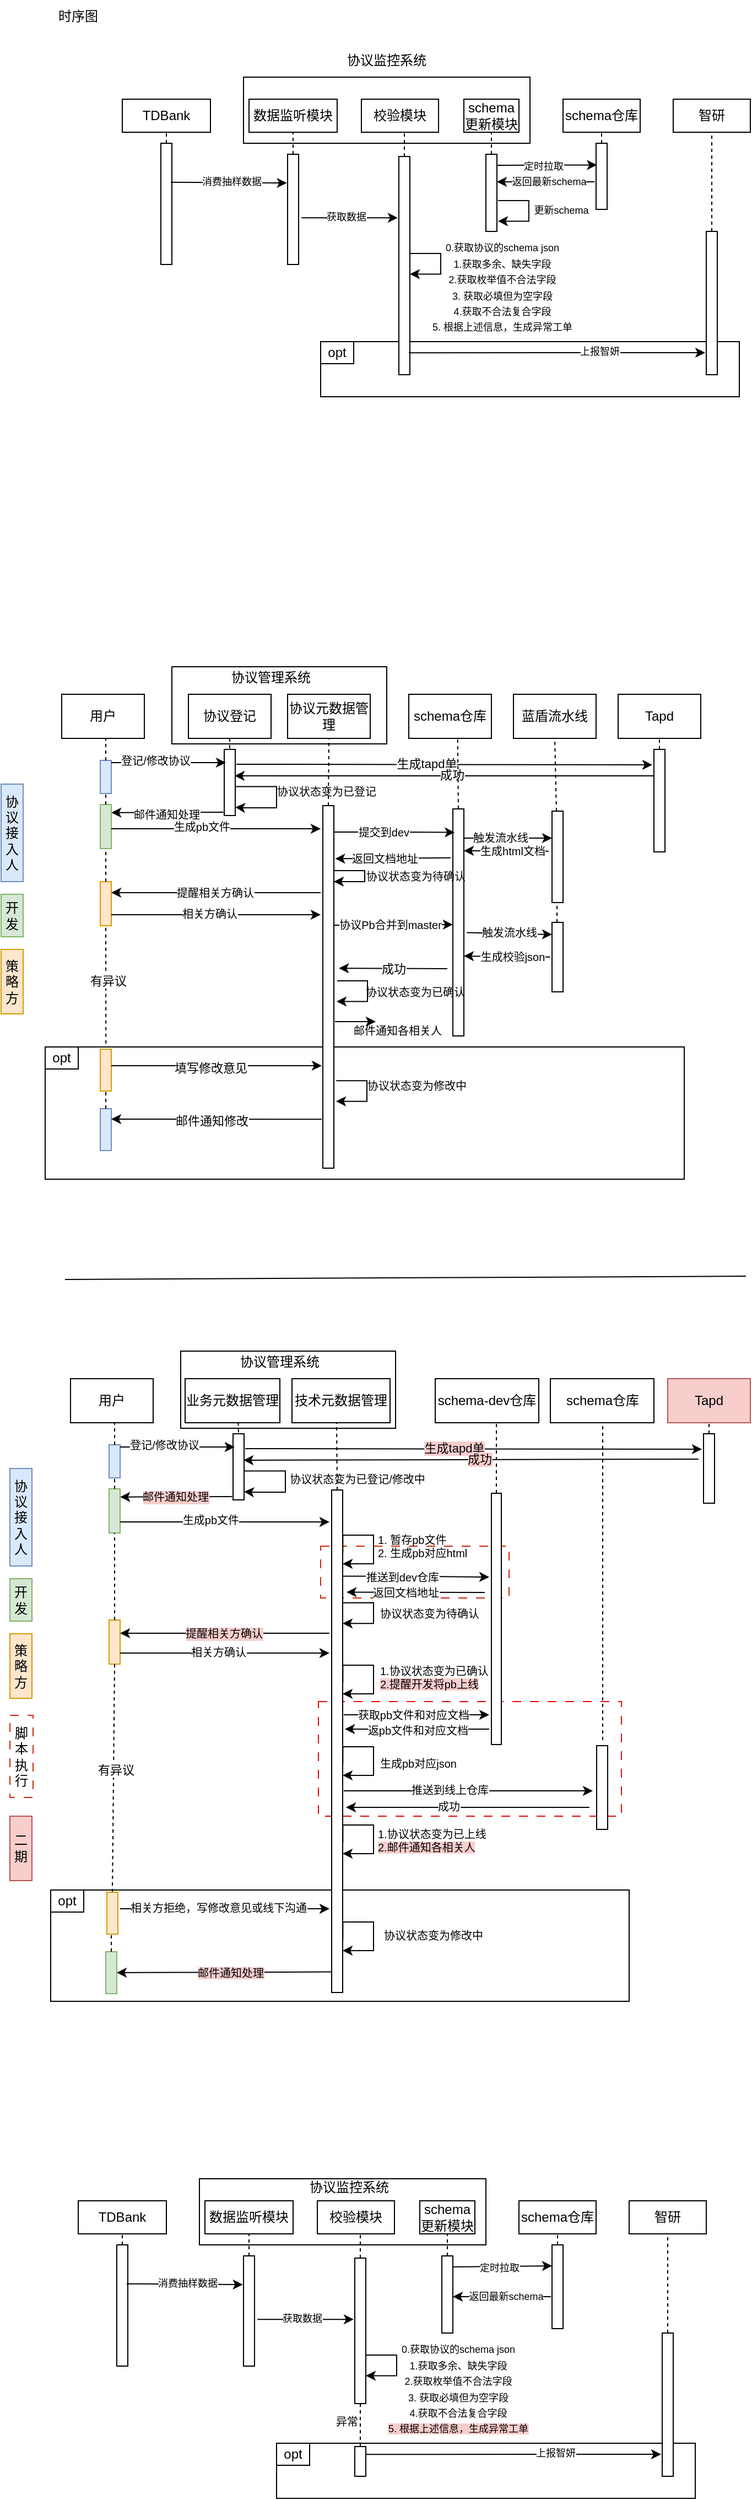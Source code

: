 <mxfile version="24.7.7">
  <diagram name="第 1 页" id="CR4XsCBSvweE6iLV07da">
    <mxGraphModel dx="713" dy="477" grid="0" gridSize="10" guides="1" tooltips="1" connect="1" arrows="1" fold="1" page="1" pageScale="1" pageWidth="827" pageHeight="1169" math="0" shadow="0">
      <root>
        <mxCell id="0" />
        <mxCell id="1" parent="0" />
        <mxCell id="rR5JXbFDMYqsQofv4qGl-117" value="" style="rounded=0;whiteSpace=wrap;html=1;strokeColor=#e40707;dashed=1;dashPattern=8 8;" vertex="1" parent="1">
          <mxGeometry x="308" y="1574" width="275" height="104" as="geometry" />
        </mxCell>
        <mxCell id="rR5JXbFDMYqsQofv4qGl-110" value="" style="rounded=0;whiteSpace=wrap;html=1;dashed=1;strokeColor=#d1280a;dashPattern=8 8;" vertex="1" parent="1">
          <mxGeometry x="310" y="1433" width="171" height="47" as="geometry" />
        </mxCell>
        <mxCell id="E8HGXAw2fkti96cfrxgh-219" value="" style="rounded=0;whiteSpace=wrap;html=1;" parent="1" vertex="1">
          <mxGeometry x="310" y="340" width="380" height="50" as="geometry" />
        </mxCell>
        <mxCell id="E8HGXAw2fkti96cfrxgh-168" value="" style="rounded=0;whiteSpace=wrap;html=1;" parent="1" vertex="1">
          <mxGeometry x="60" y="980" width="580" height="120" as="geometry" />
        </mxCell>
        <mxCell id="E8HGXAw2fkti96cfrxgh-92" value="" style="rounded=0;whiteSpace=wrap;html=1;" parent="1" vertex="1">
          <mxGeometry x="175" y="635" width="195" height="70" as="geometry" />
        </mxCell>
        <mxCell id="E8HGXAw2fkti96cfrxgh-1" value="时序图" style="text;html=1;align=center;verticalAlign=middle;whiteSpace=wrap;rounded=0;" parent="1" vertex="1">
          <mxGeometry x="60" y="30" width="60" height="30" as="geometry" />
        </mxCell>
        <mxCell id="E8HGXAw2fkti96cfrxgh-2" value="" style="rounded=0;whiteSpace=wrap;html=1;" parent="1" vertex="1">
          <mxGeometry x="240" y="100" width="260" height="60" as="geometry" />
        </mxCell>
        <mxCell id="E8HGXAw2fkti96cfrxgh-3" value="协议监控系统" style="text;html=1;align=center;verticalAlign=middle;whiteSpace=wrap;rounded=0;" parent="1" vertex="1">
          <mxGeometry x="325" y="70" width="90" height="30" as="geometry" />
        </mxCell>
        <mxCell id="E8HGXAw2fkti96cfrxgh-4" value="数据监听模块" style="rounded=0;whiteSpace=wrap;html=1;" parent="1" vertex="1">
          <mxGeometry x="245" y="120" width="80" height="30" as="geometry" />
        </mxCell>
        <mxCell id="E8HGXAw2fkti96cfrxgh-5" value="TDBank" style="rounded=0;whiteSpace=wrap;html=1;" parent="1" vertex="1">
          <mxGeometry x="130" y="120" width="80" height="30" as="geometry" />
        </mxCell>
        <mxCell id="E8HGXAw2fkti96cfrxgh-6" value="校验模块" style="rounded=0;whiteSpace=wrap;html=1;" parent="1" vertex="1">
          <mxGeometry x="347" y="120" width="70" height="30" as="geometry" />
        </mxCell>
        <mxCell id="E8HGXAw2fkti96cfrxgh-7" value="" style="endArrow=none;dashed=1;html=1;rounded=0;entryX=0.5;entryY=1;entryDx=0;entryDy=0;" parent="1" target="E8HGXAw2fkti96cfrxgh-5" edge="1">
          <mxGeometry width="50" height="50" relative="1" as="geometry">
            <mxPoint x="170" y="160" as="sourcePoint" />
            <mxPoint x="170" y="240" as="targetPoint" />
          </mxGeometry>
        </mxCell>
        <mxCell id="E8HGXAw2fkti96cfrxgh-8" value="" style="rounded=0;whiteSpace=wrap;html=1;" parent="1" vertex="1">
          <mxGeometry x="165" y="160" width="10" height="110" as="geometry" />
        </mxCell>
        <mxCell id="E8HGXAw2fkti96cfrxgh-9" value="" style="endArrow=none;dashed=1;html=1;rounded=0;entryX=0.5;entryY=1;entryDx=0;entryDy=0;" parent="1" target="E8HGXAw2fkti96cfrxgh-4" edge="1">
          <mxGeometry width="50" height="50" relative="1" as="geometry">
            <mxPoint x="285" y="170" as="sourcePoint" />
            <mxPoint x="280" y="200" as="targetPoint" />
          </mxGeometry>
        </mxCell>
        <mxCell id="E8HGXAw2fkti96cfrxgh-10" value="" style="rounded=0;whiteSpace=wrap;html=1;" parent="1" vertex="1">
          <mxGeometry x="280" y="170" width="10" height="100" as="geometry" />
        </mxCell>
        <mxCell id="E8HGXAw2fkti96cfrxgh-23" value="schema仓库" style="rounded=0;whiteSpace=wrap;html=1;" parent="1" vertex="1">
          <mxGeometry x="530" y="120" width="70" height="30" as="geometry" />
        </mxCell>
        <mxCell id="E8HGXAw2fkti96cfrxgh-26" value="" style="rounded=0;whiteSpace=wrap;html=1;" parent="1" vertex="1">
          <mxGeometry x="560" y="160" width="10" height="60" as="geometry" />
        </mxCell>
        <mxCell id="E8HGXAw2fkti96cfrxgh-27" value="schema更新模块" style="rounded=0;whiteSpace=wrap;html=1;" parent="1" vertex="1">
          <mxGeometry x="440" y="120" width="50" height="30" as="geometry" />
        </mxCell>
        <mxCell id="E8HGXAw2fkti96cfrxgh-28" value="" style="endArrow=none;dashed=1;html=1;rounded=0;entryX=0.5;entryY=1;entryDx=0;entryDy=0;" parent="1" target="E8HGXAw2fkti96cfrxgh-23" edge="1">
          <mxGeometry width="50" height="50" relative="1" as="geometry">
            <mxPoint x="565" y="160" as="sourcePoint" />
            <mxPoint x="430" y="200" as="targetPoint" />
          </mxGeometry>
        </mxCell>
        <mxCell id="E8HGXAw2fkti96cfrxgh-29" value="" style="rounded=0;whiteSpace=wrap;html=1;" parent="1" vertex="1">
          <mxGeometry x="460" y="170" width="10" height="70" as="geometry" />
        </mxCell>
        <mxCell id="E8HGXAw2fkti96cfrxgh-30" value="" style="endArrow=classic;html=1;rounded=0;exitX=0.9;exitY=0.204;exitDx=0;exitDy=0;entryX=-0.067;entryY=0.047;entryDx=0;entryDy=0;entryPerimeter=0;exitPerimeter=0;" parent="1" edge="1">
          <mxGeometry width="50" height="50" relative="1" as="geometry">
            <mxPoint x="174" y="195.32" as="sourcePoint" />
            <mxPoint x="279.33" y="196.05" as="targetPoint" />
          </mxGeometry>
        </mxCell>
        <mxCell id="E8HGXAw2fkti96cfrxgh-32" value="消费抽样数据" style="edgeLabel;html=1;align=center;verticalAlign=middle;resizable=0;points=[];fontSize=9;" parent="E8HGXAw2fkti96cfrxgh-30" vertex="1" connectable="0">
          <mxGeometry x="0.045" y="1" relative="1" as="geometry">
            <mxPoint as="offset" />
          </mxGeometry>
        </mxCell>
        <mxCell id="E8HGXAw2fkti96cfrxgh-31" value="" style="endArrow=none;dashed=1;html=1;rounded=0;entryX=0.5;entryY=1;entryDx=0;entryDy=0;exitX=0.5;exitY=0;exitDx=0;exitDy=0;" parent="1" source="E8HGXAw2fkti96cfrxgh-29" target="E8HGXAw2fkti96cfrxgh-27" edge="1">
          <mxGeometry width="50" height="50" relative="1" as="geometry">
            <mxPoint x="360" y="220" as="sourcePoint" />
            <mxPoint x="410" y="170" as="targetPoint" />
          </mxGeometry>
        </mxCell>
        <mxCell id="E8HGXAw2fkti96cfrxgh-33" value="" style="rounded=0;whiteSpace=wrap;html=1;" parent="1" vertex="1">
          <mxGeometry x="381" y="172" width="10" height="198" as="geometry" />
        </mxCell>
        <mxCell id="E8HGXAw2fkti96cfrxgh-37" value="智研" style="rounded=0;whiteSpace=wrap;html=1;" parent="1" vertex="1">
          <mxGeometry x="630" y="120" width="70" height="30" as="geometry" />
        </mxCell>
        <mxCell id="E8HGXAw2fkti96cfrxgh-38" value="" style="rounded=0;whiteSpace=wrap;html=1;" parent="1" vertex="1">
          <mxGeometry x="660" y="240" width="10" height="130" as="geometry" />
        </mxCell>
        <mxCell id="E8HGXAw2fkti96cfrxgh-39" value="" style="endArrow=none;dashed=1;html=1;rounded=0;entryX=0.5;entryY=1;entryDx=0;entryDy=0;exitX=0.5;exitY=0;exitDx=0;exitDy=0;" parent="1" source="E8HGXAw2fkti96cfrxgh-38" target="E8HGXAw2fkti96cfrxgh-37" edge="1">
          <mxGeometry width="50" height="50" relative="1" as="geometry">
            <mxPoint x="462" y="180" as="sourcePoint" />
            <mxPoint x="462" y="160" as="targetPoint" />
          </mxGeometry>
        </mxCell>
        <mxCell id="E8HGXAw2fkti96cfrxgh-87" value="&lt;div&gt;&lt;font style=&quot;font-size: 9px;&quot;&gt;0.获取协议的schema json&lt;/font&gt;&lt;/div&gt;&lt;font style=&quot;font-size: 9px;&quot;&gt;1.获取多余、缺失字段&lt;/font&gt;&lt;div&gt;&lt;font style=&quot;font-size: 9px;&quot;&gt;2.获取枚举值不合法字段&lt;/font&gt;&lt;/div&gt;&lt;div&gt;&lt;font style=&quot;font-size: 9px;&quot;&gt;3. 获取必填但为空字段&lt;/font&gt;&lt;/div&gt;&lt;div&gt;&lt;font style=&quot;font-size: 9px;&quot;&gt;4.获取不合法复合字段&lt;/font&gt;&lt;/div&gt;&lt;div&gt;&lt;font style=&quot;font-size: 9px;&quot;&gt;5. 根据上述信息，生成异常工单&lt;/font&gt;&lt;/div&gt;" style="text;html=1;align=center;verticalAlign=middle;whiteSpace=wrap;rounded=0;" parent="1" vertex="1">
          <mxGeometry x="410" y="275" width="130" height="30" as="geometry" />
        </mxCell>
        <mxCell id="E8HGXAw2fkti96cfrxgh-88" value="" style="endArrow=classic;html=1;rounded=0;exitX=1;exitY=0.75;exitDx=0;exitDy=0;fontSize=9;" parent="1" edge="1">
          <mxGeometry width="50" height="50" relative="1" as="geometry">
            <mxPoint x="390" y="350.1" as="sourcePoint" />
            <mxPoint x="659" y="350" as="targetPoint" />
          </mxGeometry>
        </mxCell>
        <mxCell id="E8HGXAw2fkti96cfrxgh-89" value="&lt;font style=&quot;font-size: 9px;&quot;&gt;上报智妍&lt;/font&gt;" style="edgeLabel;html=1;align=center;verticalAlign=middle;resizable=0;points=[];fontSize=9;" parent="E8HGXAw2fkti96cfrxgh-88" vertex="1" connectable="0">
          <mxGeometry x="0.288" y="1" relative="1" as="geometry">
            <mxPoint as="offset" />
          </mxGeometry>
        </mxCell>
        <mxCell id="E8HGXAw2fkti96cfrxgh-90" value="用户" style="rounded=0;whiteSpace=wrap;html=1;" parent="1" vertex="1">
          <mxGeometry x="75" y="660" width="75" height="40" as="geometry" />
        </mxCell>
        <mxCell id="E8HGXAw2fkti96cfrxgh-91" value="协议登记" style="rounded=0;whiteSpace=wrap;html=1;" parent="1" vertex="1">
          <mxGeometry x="190" y="660" width="75" height="40" as="geometry" />
        </mxCell>
        <mxCell id="E8HGXAw2fkti96cfrxgh-93" value="协议管理系统" style="text;html=1;align=center;verticalAlign=middle;whiteSpace=wrap;rounded=0;" parent="1" vertex="1">
          <mxGeometry x="220" y="630" width="90" height="30" as="geometry" />
        </mxCell>
        <mxCell id="E8HGXAw2fkti96cfrxgh-95" value="" style="rounded=0;whiteSpace=wrap;html=1;fillColor=#dae8fc;strokeColor=#6c8ebf;" parent="1" vertex="1">
          <mxGeometry x="110" y="720" width="10" height="30" as="geometry" />
        </mxCell>
        <mxCell id="E8HGXAw2fkti96cfrxgh-96" value="协议元数据管理" style="rounded=0;whiteSpace=wrap;html=1;" parent="1" vertex="1">
          <mxGeometry x="280" y="660" width="75" height="40" as="geometry" />
        </mxCell>
        <mxCell id="E8HGXAw2fkti96cfrxgh-98" value="" style="rounded=0;whiteSpace=wrap;html=1;" parent="1" vertex="1">
          <mxGeometry x="222.5" y="710" width="10" height="60" as="geometry" />
        </mxCell>
        <mxCell id="E8HGXAw2fkti96cfrxgh-99" value="" style="rounded=0;whiteSpace=wrap;html=1;" parent="1" vertex="1">
          <mxGeometry x="312" y="761" width="10" height="329" as="geometry" />
        </mxCell>
        <mxCell id="E8HGXAw2fkti96cfrxgh-100" value="" style="endArrow=classic;html=1;rounded=0;" parent="1" edge="1">
          <mxGeometry width="50" height="50" relative="1" as="geometry">
            <mxPoint x="120" y="722" as="sourcePoint" />
            <mxPoint x="224" y="722" as="targetPoint" />
          </mxGeometry>
        </mxCell>
        <mxCell id="E8HGXAw2fkti96cfrxgh-132" value="登记/修改协议" style="edgeLabel;html=1;align=center;verticalAlign=middle;resizable=0;points=[];fontSize=10;" parent="E8HGXAw2fkti96cfrxgh-100" vertex="1" connectable="0">
          <mxGeometry x="-0.267" y="3" relative="1" as="geometry">
            <mxPoint x="2" y="1" as="offset" />
          </mxGeometry>
        </mxCell>
        <mxCell id="E8HGXAw2fkti96cfrxgh-105" value="" style="rounded=0;whiteSpace=wrap;html=1;fillColor=#d5e8d4;strokeColor=#82b366;" parent="1" vertex="1">
          <mxGeometry x="110" y="760" width="10" height="40" as="geometry" />
        </mxCell>
        <mxCell id="E8HGXAw2fkti96cfrxgh-107" value="" style="endArrow=classic;html=1;rounded=0;exitX=-0.082;exitY=0.841;exitDx=0;exitDy=0;entryX=1.011;entryY=0.059;entryDx=0;entryDy=0;entryPerimeter=0;exitPerimeter=0;" parent="1" edge="1">
          <mxGeometry width="50" height="50" relative="1" as="geometry">
            <mxPoint x="221.68" y="767.05" as="sourcePoint" />
            <mxPoint x="120.11" y="767.36" as="targetPoint" />
          </mxGeometry>
        </mxCell>
        <mxCell id="E8HGXAw2fkti96cfrxgh-129" value="邮件通知处理" style="edgeLabel;html=1;align=center;verticalAlign=middle;resizable=0;points=[];fontSize=10;" parent="E8HGXAw2fkti96cfrxgh-107" vertex="1" connectable="0">
          <mxGeometry x="0.019" y="2" relative="1" as="geometry">
            <mxPoint as="offset" />
          </mxGeometry>
        </mxCell>
        <mxCell id="E8HGXAw2fkti96cfrxgh-108" value="" style="endArrow=classic;html=1;rounded=0;" parent="1" edge="1">
          <mxGeometry width="50" height="50" relative="1" as="geometry">
            <mxPoint x="120" y="782" as="sourcePoint" />
            <mxPoint x="310" y="782" as="targetPoint" />
          </mxGeometry>
        </mxCell>
        <mxCell id="E8HGXAw2fkti96cfrxgh-135" value="生成pb文件" style="edgeLabel;html=1;align=center;verticalAlign=middle;resizable=0;points=[];fontSize=10;" parent="E8HGXAw2fkti96cfrxgh-108" vertex="1" connectable="0">
          <mxGeometry x="-0.141" y="2" relative="1" as="geometry">
            <mxPoint as="offset" />
          </mxGeometry>
        </mxCell>
        <mxCell id="E8HGXAw2fkti96cfrxgh-109" value="" style="endArrow=none;dashed=1;html=1;rounded=0;entryX=0.5;entryY=1;entryDx=0;entryDy=0;exitX=0.5;exitY=0;exitDx=0;exitDy=0;" parent="1" source="E8HGXAw2fkti96cfrxgh-99" target="E8HGXAw2fkti96cfrxgh-96" edge="1">
          <mxGeometry width="50" height="50" relative="1" as="geometry">
            <mxPoint x="270" y="780" as="sourcePoint" />
            <mxPoint x="320" y="730" as="targetPoint" />
          </mxGeometry>
        </mxCell>
        <mxCell id="E8HGXAw2fkti96cfrxgh-110" value="schema仓库" style="rounded=0;whiteSpace=wrap;html=1;" parent="1" vertex="1">
          <mxGeometry x="390" y="660" width="75" height="40" as="geometry" />
        </mxCell>
        <mxCell id="E8HGXAw2fkti96cfrxgh-111" value="" style="rounded=0;whiteSpace=wrap;html=1;" parent="1" vertex="1">
          <mxGeometry x="430" y="764" width="10" height="206" as="geometry" />
        </mxCell>
        <mxCell id="E8HGXAw2fkti96cfrxgh-112" style="edgeStyle=orthogonalEdgeStyle;rounded=0;orthogonalLoop=1;jettySize=auto;html=1;exitX=1;exitY=0.25;exitDx=0;exitDy=0;entryX=0.168;entryY=0.462;entryDx=0;entryDy=0;entryPerimeter=0;" parent="1" edge="1">
          <mxGeometry relative="1" as="geometry">
            <mxPoint x="322" y="787.25" as="sourcePoint" />
            <mxPoint x="431.68" y="785.346" as="targetPoint" />
            <Array as="points">
              <mxPoint x="322" y="785" />
              <mxPoint x="376" y="785" />
            </Array>
          </mxGeometry>
        </mxCell>
        <mxCell id="E8HGXAw2fkti96cfrxgh-148" value="&lt;span style=&quot;font-size: 10px;&quot;&gt;提交到dev&lt;/span&gt;" style="edgeLabel;html=1;align=center;verticalAlign=middle;resizable=0;points=[];" parent="E8HGXAw2fkti96cfrxgh-112" vertex="1" connectable="0">
          <mxGeometry x="-0.166" relative="1" as="geometry">
            <mxPoint as="offset" />
          </mxGeometry>
        </mxCell>
        <mxCell id="E8HGXAw2fkti96cfrxgh-114" value="" style="endArrow=classic;html=1;rounded=0;exitX=-0.195;exitY=0.298;exitDx=0;exitDy=0;entryX=1.119;entryY=0.198;entryDx=0;entryDy=0;entryPerimeter=0;exitPerimeter=0;" parent="1" edge="1">
          <mxGeometry width="50" height="50" relative="1" as="geometry">
            <mxPoint x="428.05" y="808.388" as="sourcePoint" />
            <mxPoint x="323.19" y="809.142" as="targetPoint" />
          </mxGeometry>
        </mxCell>
        <mxCell id="E8HGXAw2fkti96cfrxgh-122" value="返回文档地址" style="edgeLabel;html=1;align=center;verticalAlign=middle;resizable=0;points=[];fontSize=10;" parent="E8HGXAw2fkti96cfrxgh-114" vertex="1" connectable="0">
          <mxGeometry x="0.146" relative="1" as="geometry">
            <mxPoint as="offset" />
          </mxGeometry>
        </mxCell>
        <mxCell id="E8HGXAw2fkti96cfrxgh-115" value="蓝盾流水线" style="rounded=0;whiteSpace=wrap;html=1;" parent="1" vertex="1">
          <mxGeometry x="485" y="660" width="75" height="40" as="geometry" />
        </mxCell>
        <mxCell id="E8HGXAw2fkti96cfrxgh-116" value="" style="rounded=0;whiteSpace=wrap;html=1;" parent="1" vertex="1">
          <mxGeometry x="520" y="766" width="10" height="83" as="geometry" />
        </mxCell>
        <mxCell id="E8HGXAw2fkti96cfrxgh-117" value="" style="endArrow=classic;html=1;rounded=0;entryX=0;entryY=0.5;entryDx=0;entryDy=0;" parent="1" edge="1">
          <mxGeometry width="50" height="50" relative="1" as="geometry">
            <mxPoint x="440" y="790.5" as="sourcePoint" />
            <mxPoint x="520" y="790.5" as="targetPoint" />
          </mxGeometry>
        </mxCell>
        <mxCell id="E8HGXAw2fkti96cfrxgh-119" value="触发流水线" style="edgeLabel;html=1;align=center;verticalAlign=middle;resizable=0;points=[];fontSize=10;" parent="E8HGXAw2fkti96cfrxgh-117" vertex="1" connectable="0">
          <mxGeometry x="-0.17" relative="1" as="geometry">
            <mxPoint y="-1" as="offset" />
          </mxGeometry>
        </mxCell>
        <mxCell id="E8HGXAw2fkti96cfrxgh-120" value="" style="endArrow=classic;html=1;rounded=0;exitX=-0.303;exitY=0.655;exitDx=0;exitDy=0;exitPerimeter=0;" parent="1" edge="1">
          <mxGeometry width="50" height="50" relative="1" as="geometry">
            <mxPoint x="516.97" y="802.365" as="sourcePoint" />
            <mxPoint x="440" y="802" as="targetPoint" />
          </mxGeometry>
        </mxCell>
        <mxCell id="E8HGXAw2fkti96cfrxgh-121" value="生成html文档" style="edgeLabel;html=1;align=center;verticalAlign=middle;resizable=0;points=[];fontSize=10;" parent="E8HGXAw2fkti96cfrxgh-120" vertex="1" connectable="0">
          <mxGeometry x="-0.125" relative="1" as="geometry">
            <mxPoint as="offset" />
          </mxGeometry>
        </mxCell>
        <mxCell id="E8HGXAw2fkti96cfrxgh-124" value="" style="rounded=0;whiteSpace=wrap;html=1;fillColor=#ffe6cc;strokeColor=#d79b00;" parent="1" vertex="1">
          <mxGeometry x="110" y="830" width="10" height="40" as="geometry" />
        </mxCell>
        <mxCell id="E8HGXAw2fkti96cfrxgh-125" value="Tapd" style="rounded=0;whiteSpace=wrap;html=1;" parent="1" vertex="1">
          <mxGeometry x="580" y="660" width="75" height="40" as="geometry" />
        </mxCell>
        <mxCell id="E8HGXAw2fkti96cfrxgh-126" value="" style="endArrow=classic;html=1;rounded=0;exitX=1;exitY=0.25;exitDx=0;exitDy=0;" parent="1" edge="1">
          <mxGeometry width="50" height="50" relative="1" as="geometry">
            <mxPoint x="233.5" y="723.5" as="sourcePoint" />
            <mxPoint x="611" y="724" as="targetPoint" />
          </mxGeometry>
        </mxCell>
        <mxCell id="E8HGXAw2fkti96cfrxgh-131" value="生成tapd单" style="edgeLabel;html=1;align=center;verticalAlign=middle;resizable=0;points=[];" parent="E8HGXAw2fkti96cfrxgh-126" vertex="1" connectable="0">
          <mxGeometry x="-0.086" y="1" relative="1" as="geometry">
            <mxPoint as="offset" />
          </mxGeometry>
        </mxCell>
        <mxCell id="E8HGXAw2fkti96cfrxgh-127" value="" style="rounded=0;whiteSpace=wrap;html=1;" parent="1" vertex="1">
          <mxGeometry x="612.5" y="710" width="10" height="93" as="geometry" />
        </mxCell>
        <mxCell id="E8HGXAw2fkti96cfrxgh-128" value="" style="endArrow=classic;html=1;rounded=0;edgeStyle=orthogonalEdgeStyle;exitX=1.015;exitY=0.375;exitDx=0;exitDy=0;exitPerimeter=0;entryX=1;entryY=0.75;entryDx=0;entryDy=0;" parent="1" edge="1">
          <mxGeometry width="50" height="50" relative="1" as="geometry">
            <mxPoint x="232.65" y="743.75" as="sourcePoint" />
            <mxPoint x="232.5" y="762.5" as="targetPoint" />
            <Array as="points">
              <mxPoint x="270" y="744" />
              <mxPoint x="270" y="763" />
              <mxPoint x="240" y="763" />
            </Array>
          </mxGeometry>
        </mxCell>
        <mxCell id="E8HGXAw2fkti96cfrxgh-130" value="协议状态变为已登记" style="text;html=1;align=center;verticalAlign=middle;whiteSpace=wrap;rounded=0;fontSize=10;" parent="1" vertex="1">
          <mxGeometry x="257.5" y="733" width="115" height="30" as="geometry" />
        </mxCell>
        <mxCell id="E8HGXAw2fkti96cfrxgh-133" value="" style="endArrow=classic;html=1;rounded=0;entryX=1;entryY=0.25;entryDx=0;entryDy=0;" parent="1" target="E8HGXAw2fkti96cfrxgh-124" edge="1">
          <mxGeometry width="50" height="50" relative="1" as="geometry">
            <mxPoint x="310" y="840" as="sourcePoint" />
            <mxPoint x="220" y="870" as="targetPoint" />
          </mxGeometry>
        </mxCell>
        <mxCell id="E8HGXAw2fkti96cfrxgh-134" value="提醒相关方确认" style="edgeLabel;html=1;align=center;verticalAlign=middle;resizable=0;points=[];fontSize=10;" parent="E8HGXAw2fkti96cfrxgh-133" vertex="1" connectable="0">
          <mxGeometry x="0.011" relative="1" as="geometry">
            <mxPoint as="offset" />
          </mxGeometry>
        </mxCell>
        <mxCell id="E8HGXAw2fkti96cfrxgh-136" value="" style="endArrow=classic;html=1;rounded=0;exitX=1;exitY=0.75;exitDx=0;exitDy=0;" parent="1" source="E8HGXAw2fkti96cfrxgh-124" edge="1">
          <mxGeometry width="50" height="50" relative="1" as="geometry">
            <mxPoint x="170" y="960" as="sourcePoint" />
            <mxPoint x="310" y="860" as="targetPoint" />
          </mxGeometry>
        </mxCell>
        <mxCell id="E8HGXAw2fkti96cfrxgh-137" value="相关方确认" style="edgeLabel;html=1;align=center;verticalAlign=middle;resizable=0;points=[];fontSize=10;" parent="E8HGXAw2fkti96cfrxgh-136" vertex="1" connectable="0">
          <mxGeometry x="-0.062" y="1" relative="1" as="geometry">
            <mxPoint as="offset" />
          </mxGeometry>
        </mxCell>
        <mxCell id="E8HGXAw2fkti96cfrxgh-140" value="协议状态变为已确认" style="text;html=1;align=center;verticalAlign=middle;whiteSpace=wrap;rounded=0;fontSize=10;" parent="1" vertex="1">
          <mxGeometry x="338" y="914.5" width="116" height="30" as="geometry" />
        </mxCell>
        <mxCell id="E8HGXAw2fkti96cfrxgh-141" value="" style="endArrow=classic;html=1;rounded=0;entryX=0;entryY=0.66;entryDx=0;entryDy=0;entryPerimeter=0;exitX=1.011;exitY=0.424;exitDx=0;exitDy=0;exitPerimeter=0;" parent="1" edge="1">
          <mxGeometry width="50" height="50" relative="1" as="geometry">
            <mxPoint x="322.11" y="869.496" as="sourcePoint" />
            <mxPoint x="430" y="868.96" as="targetPoint" />
          </mxGeometry>
        </mxCell>
        <mxCell id="E8HGXAw2fkti96cfrxgh-142" value="协议Pb合并到master" style="edgeLabel;html=1;align=center;verticalAlign=middle;resizable=0;points=[];fontSize=10;" parent="E8HGXAw2fkti96cfrxgh-141" vertex="1" connectable="0">
          <mxGeometry x="-0.178" y="-1" relative="1" as="geometry">
            <mxPoint x="6" y="-2" as="offset" />
          </mxGeometry>
        </mxCell>
        <mxCell id="E8HGXAw2fkti96cfrxgh-143" value="" style="rounded=0;whiteSpace=wrap;html=1;" parent="1" vertex="1">
          <mxGeometry x="520" y="867" width="10" height="63" as="geometry" />
        </mxCell>
        <mxCell id="E8HGXAw2fkti96cfrxgh-144" value="" style="endArrow=classic;html=1;rounded=0;exitX=1.265;exitY=0.7;exitDx=0;exitDy=0;exitPerimeter=0;" parent="1" edge="1">
          <mxGeometry width="50" height="50" relative="1" as="geometry">
            <mxPoint x="442.65" y="876.2" as="sourcePoint" />
            <mxPoint x="520" y="878" as="targetPoint" />
          </mxGeometry>
        </mxCell>
        <mxCell id="E8HGXAw2fkti96cfrxgh-145" value="触发流水线" style="edgeLabel;html=1;align=center;verticalAlign=middle;resizable=0;points=[];fontSize=10;" parent="E8HGXAw2fkti96cfrxgh-144" vertex="1" connectable="0">
          <mxGeometry x="-0.381" y="-2" relative="1" as="geometry">
            <mxPoint x="14" y="-3" as="offset" />
          </mxGeometry>
        </mxCell>
        <mxCell id="E8HGXAw2fkti96cfrxgh-146" value="" style="endArrow=classic;html=1;rounded=0;exitX=-0.168;exitY=0.367;exitDx=0;exitDy=0;exitPerimeter=0;entryX=1;entryY=0.75;entryDx=0;entryDy=0;" parent="1" edge="1">
          <mxGeometry width="50" height="50" relative="1" as="geometry">
            <mxPoint x="518.32" y="898.36" as="sourcePoint" />
            <mxPoint x="440" y="897.5" as="targetPoint" />
          </mxGeometry>
        </mxCell>
        <mxCell id="E8HGXAw2fkti96cfrxgh-147" value="生成校验json" style="edgeLabel;html=1;align=center;verticalAlign=middle;resizable=0;points=[];fontSize=10;" parent="E8HGXAw2fkti96cfrxgh-146" vertex="1" connectable="0">
          <mxGeometry x="0.083" y="2" relative="1" as="geometry">
            <mxPoint x="8" y="-2" as="offset" />
          </mxGeometry>
        </mxCell>
        <mxCell id="E8HGXAw2fkti96cfrxgh-149" value="成功" style="endArrow=classic;html=1;rounded=0;entryX=0.957;entryY=0.549;entryDx=0;entryDy=0;entryPerimeter=0;" parent="1" edge="1">
          <mxGeometry width="50" height="50" relative="1" as="geometry">
            <mxPoint x="425" y="909" as="sourcePoint" />
            <mxPoint x="326.57" y="908.621" as="targetPoint" />
          </mxGeometry>
        </mxCell>
        <mxCell id="E8HGXAw2fkti96cfrxgh-154" value="" style="endArrow=classic;html=1;rounded=0;edgeStyle=orthogonalEdgeStyle;exitX=1.015;exitY=0.375;exitDx=0;exitDy=0;exitPerimeter=0;" parent="1" edge="1">
          <mxGeometry width="50" height="50" relative="1" as="geometry">
            <mxPoint x="322.15" y="820" as="sourcePoint" />
            <mxPoint x="322" y="830" as="targetPoint" />
            <Array as="points">
              <mxPoint x="350" y="820" />
              <mxPoint x="350" y="830" />
              <mxPoint x="322" y="830" />
            </Array>
          </mxGeometry>
        </mxCell>
        <mxCell id="E8HGXAw2fkti96cfrxgh-155" value="&lt;span style=&quot;font-size: 10px; text-wrap: nowrap; background-color: rgb(255, 255, 255);&quot;&gt;邮件通知各相关人&lt;/span&gt;" style="text;html=1;align=center;verticalAlign=middle;whiteSpace=wrap;rounded=0;fontSize=10;" parent="1" vertex="1">
          <mxGeometry x="350" y="950" width="60" height="30" as="geometry" />
        </mxCell>
        <mxCell id="E8HGXAw2fkti96cfrxgh-157" value="" style="endArrow=classic;html=1;rounded=0;" parent="1" edge="1">
          <mxGeometry width="50" height="50" relative="1" as="geometry">
            <mxPoint x="323" y="957" as="sourcePoint" />
            <mxPoint x="360" y="957" as="targetPoint" />
          </mxGeometry>
        </mxCell>
        <mxCell id="E8HGXAw2fkti96cfrxgh-159" value="" style="endArrow=none;dashed=1;html=1;rounded=0;entryX=0.5;entryY=1;entryDx=0;entryDy=0;exitX=0.376;exitY=-0.053;exitDx=0;exitDy=0;exitPerimeter=0;" parent="1" target="E8HGXAw2fkti96cfrxgh-124" edge="1">
          <mxGeometry width="50" height="50" relative="1" as="geometry">
            <mxPoint x="115.12" y="976.82" as="sourcePoint" />
            <mxPoint x="150" y="940" as="targetPoint" />
          </mxGeometry>
        </mxCell>
        <mxCell id="E8HGXAw2fkti96cfrxgh-161" value="有异议" style="edgeLabel;html=1;align=center;verticalAlign=middle;resizable=0;points=[];" parent="E8HGXAw2fkti96cfrxgh-159" vertex="1" connectable="0">
          <mxGeometry x="0.072" y="-2" relative="1" as="geometry">
            <mxPoint as="offset" />
          </mxGeometry>
        </mxCell>
        <mxCell id="E8HGXAw2fkti96cfrxgh-160" value="" style="rounded=0;whiteSpace=wrap;html=1;fillColor=#ffe6cc;strokeColor=#d79b00;" parent="1" vertex="1">
          <mxGeometry x="110" y="982" width="10" height="38" as="geometry" />
        </mxCell>
        <mxCell id="E8HGXAw2fkti96cfrxgh-162" value="" style="endArrow=classic;html=1;rounded=0;" parent="1" edge="1">
          <mxGeometry width="50" height="50" relative="1" as="geometry">
            <mxPoint x="120" y="997" as="sourcePoint" />
            <mxPoint x="311" y="997" as="targetPoint" />
          </mxGeometry>
        </mxCell>
        <mxCell id="E8HGXAw2fkti96cfrxgh-163" value="填写修改意见" style="edgeLabel;html=1;align=center;verticalAlign=middle;resizable=0;points=[];" parent="E8HGXAw2fkti96cfrxgh-162" vertex="1" connectable="0">
          <mxGeometry x="-0.061" y="-2" relative="1" as="geometry">
            <mxPoint as="offset" />
          </mxGeometry>
        </mxCell>
        <mxCell id="E8HGXAw2fkti96cfrxgh-164" value="" style="endArrow=classic;html=1;rounded=0;edgeStyle=orthogonalEdgeStyle;exitX=1.015;exitY=0.375;exitDx=0;exitDy=0;exitPerimeter=0;entryX=1;entryY=0.75;entryDx=0;entryDy=0;" parent="1" edge="1">
          <mxGeometry width="50" height="50" relative="1" as="geometry">
            <mxPoint x="391.15" y="260" as="sourcePoint" />
            <mxPoint x="391" y="278.75" as="targetPoint" />
            <Array as="points">
              <mxPoint x="419" y="260" />
              <mxPoint x="419" y="279.0" />
            </Array>
          </mxGeometry>
        </mxCell>
        <mxCell id="E8HGXAw2fkti96cfrxgh-165" value="协议状态变为修改中" style="text;html=1;align=center;verticalAlign=middle;whiteSpace=wrap;rounded=0;fontSize=10;" parent="1" vertex="1">
          <mxGeometry x="348.5" y="1000" width="96.5" height="30" as="geometry" />
        </mxCell>
        <mxCell id="E8HGXAw2fkti96cfrxgh-171" value="" style="endArrow=classic;html=1;rounded=0;edgeStyle=orthogonalEdgeStyle;entryX=1;entryY=0.75;entryDx=0;entryDy=0;" parent="1" edge="1">
          <mxGeometry width="50" height="50" relative="1" as="geometry">
            <mxPoint x="325" y="920" as="sourcePoint" />
            <mxPoint x="324.5" y="938.75" as="targetPoint" />
            <Array as="points">
              <mxPoint x="352.5" y="920" />
              <mxPoint x="352.5" y="939" />
            </Array>
          </mxGeometry>
        </mxCell>
        <mxCell id="E8HGXAw2fkti96cfrxgh-172" value="协议状态变为待确认" style="text;html=1;align=center;verticalAlign=middle;whiteSpace=wrap;rounded=0;fontSize=10;" parent="1" vertex="1">
          <mxGeometry x="339" y="810" width="115" height="30" as="geometry" />
        </mxCell>
        <mxCell id="E8HGXAw2fkti96cfrxgh-173" value="" style="endArrow=classic;html=1;rounded=0;" parent="1" edge="1">
          <mxGeometry width="50" height="50" relative="1" as="geometry">
            <mxPoint x="612" y="734" as="sourcePoint" />
            <mxPoint x="232" y="734" as="targetPoint" />
          </mxGeometry>
        </mxCell>
        <mxCell id="E8HGXAw2fkti96cfrxgh-174" value="成功" style="edgeLabel;html=1;align=center;verticalAlign=middle;resizable=0;points=[];" parent="E8HGXAw2fkti96cfrxgh-173" vertex="1" connectable="0">
          <mxGeometry x="-0.037" y="-1" relative="1" as="geometry">
            <mxPoint as="offset" />
          </mxGeometry>
        </mxCell>
        <mxCell id="E8HGXAw2fkti96cfrxgh-175" value="" style="endArrow=none;dashed=1;html=1;rounded=0;" parent="1" edge="1">
          <mxGeometry width="50" height="50" relative="1" as="geometry">
            <mxPoint x="115" y="720" as="sourcePoint" />
            <mxPoint x="115" y="700" as="targetPoint" />
          </mxGeometry>
        </mxCell>
        <mxCell id="E8HGXAw2fkti96cfrxgh-177" value="" style="endArrow=none;dashed=1;html=1;rounded=0;exitX=0.5;exitY=1;exitDx=0;exitDy=0;entryX=0.5;entryY=0;entryDx=0;entryDy=0;" parent="1" source="E8HGXAw2fkti96cfrxgh-91" target="E8HGXAw2fkti96cfrxgh-98" edge="1">
          <mxGeometry width="50" height="50" relative="1" as="geometry">
            <mxPoint x="125" y="730" as="sourcePoint" />
            <mxPoint x="226" y="710" as="targetPoint" />
          </mxGeometry>
        </mxCell>
        <mxCell id="E8HGXAw2fkti96cfrxgh-178" value="" style="endArrow=none;dashed=1;html=1;rounded=0;entryX=0.591;entryY=0.992;entryDx=0;entryDy=0;exitX=0.5;exitY=0;exitDx=0;exitDy=0;entryPerimeter=0;" parent="1" source="E8HGXAw2fkti96cfrxgh-111" target="E8HGXAw2fkti96cfrxgh-110" edge="1">
          <mxGeometry width="50" height="50" relative="1" as="geometry">
            <mxPoint x="620" y="910" as="sourcePoint" />
            <mxPoint x="670" y="860" as="targetPoint" />
          </mxGeometry>
        </mxCell>
        <mxCell id="E8HGXAw2fkti96cfrxgh-179" value="" style="endArrow=none;dashed=1;html=1;rounded=0;entryX=0.5;entryY=1;entryDx=0;entryDy=0;exitX=0.5;exitY=0;exitDx=0;exitDy=0;" parent="1" target="E8HGXAw2fkti96cfrxgh-115" edge="1">
          <mxGeometry width="50" height="50" relative="1" as="geometry">
            <mxPoint x="524" y="766" as="sourcePoint" />
            <mxPoint x="526.675" y="698.32" as="targetPoint" />
          </mxGeometry>
        </mxCell>
        <mxCell id="E8HGXAw2fkti96cfrxgh-181" value="" style="endArrow=none;dashed=1;html=1;rounded=0;entryX=0.5;entryY=1;entryDx=0;entryDy=0;exitX=0.5;exitY=0;exitDx=0;exitDy=0;" parent="1" source="E8HGXAw2fkti96cfrxgh-105" target="E8HGXAw2fkti96cfrxgh-95" edge="1">
          <mxGeometry width="50" height="50" relative="1" as="geometry">
            <mxPoint x="30" y="820" as="sourcePoint" />
            <mxPoint x="80" y="770" as="targetPoint" />
          </mxGeometry>
        </mxCell>
        <mxCell id="E8HGXAw2fkti96cfrxgh-182" value="" style="endArrow=none;dashed=1;html=1;rounded=0;entryX=0.5;entryY=1;entryDx=0;entryDy=0;exitX=0.5;exitY=0;exitDx=0;exitDy=0;" parent="1" source="E8HGXAw2fkti96cfrxgh-124" target="E8HGXAw2fkti96cfrxgh-105" edge="1">
          <mxGeometry width="50" height="50" relative="1" as="geometry">
            <mxPoint x="30" y="870" as="sourcePoint" />
            <mxPoint x="80" y="820" as="targetPoint" />
          </mxGeometry>
        </mxCell>
        <mxCell id="E8HGXAw2fkti96cfrxgh-183" value="协议接入人" style="rounded=0;whiteSpace=wrap;html=1;fillColor=#dae8fc;strokeColor=#6c8ebf;" parent="1" vertex="1">
          <mxGeometry x="20" y="741.5" width="20" height="88.5" as="geometry" />
        </mxCell>
        <mxCell id="E8HGXAw2fkti96cfrxgh-184" value="开发" style="rounded=0;whiteSpace=wrap;html=1;fillColor=#d5e8d4;strokeColor=#82b366;" parent="1" vertex="1">
          <mxGeometry x="20" y="841.5" width="20" height="38.5" as="geometry" />
        </mxCell>
        <mxCell id="E8HGXAw2fkti96cfrxgh-185" value="策略方" style="rounded=0;whiteSpace=wrap;html=1;fillColor=#ffe6cc;strokeColor=#d79b00;" parent="1" vertex="1">
          <mxGeometry x="20" y="891.5" width="20" height="58.5" as="geometry" />
        </mxCell>
        <mxCell id="E8HGXAw2fkti96cfrxgh-186" value="" style="rounded=0;whiteSpace=wrap;html=1;fillColor=#dae8fc;strokeColor=#6c8ebf;" parent="1" vertex="1">
          <mxGeometry x="110" y="1036" width="10" height="38" as="geometry" />
        </mxCell>
        <mxCell id="E8HGXAw2fkti96cfrxgh-187" value="" style="endArrow=classic;html=1;rounded=0;exitX=-0.1;exitY=0.865;exitDx=0;exitDy=0;exitPerimeter=0;entryX=1;entryY=0.25;entryDx=0;entryDy=0;" parent="1" source="E8HGXAw2fkti96cfrxgh-99" target="E8HGXAw2fkti96cfrxgh-186" edge="1">
          <mxGeometry width="50" height="50" relative="1" as="geometry">
            <mxPoint x="130" y="1100" as="sourcePoint" />
            <mxPoint x="180" y="1050" as="targetPoint" />
          </mxGeometry>
        </mxCell>
        <mxCell id="E8HGXAw2fkti96cfrxgh-188" value="邮件通知修改" style="edgeLabel;html=1;align=center;verticalAlign=middle;resizable=0;points=[];" parent="E8HGXAw2fkti96cfrxgh-187" vertex="1" connectable="0">
          <mxGeometry x="0.054" y="1" relative="1" as="geometry">
            <mxPoint as="offset" />
          </mxGeometry>
        </mxCell>
        <mxCell id="E8HGXAw2fkti96cfrxgh-192" value="opt" style="rounded=0;whiteSpace=wrap;html=1;" parent="1" vertex="1">
          <mxGeometry x="60" y="980" width="30" height="20" as="geometry" />
        </mxCell>
        <mxCell id="E8HGXAw2fkti96cfrxgh-193" value="" style="endArrow=none;dashed=1;html=1;rounded=0;exitX=0.5;exitY=0;exitDx=0;exitDy=0;" parent="1" source="E8HGXAw2fkti96cfrxgh-186" edge="1">
          <mxGeometry width="50" height="50" relative="1" as="geometry">
            <mxPoint x="30" y="1160" as="sourcePoint" />
            <mxPoint x="115" y="1020" as="targetPoint" />
          </mxGeometry>
        </mxCell>
        <mxCell id="E8HGXAw2fkti96cfrxgh-197" value="" style="endArrow=none;dashed=1;html=1;rounded=0;entryX=0.25;entryY=1;entryDx=0;entryDy=0;exitX=0.25;exitY=0;exitDx=0;exitDy=0;" parent="1" edge="1">
          <mxGeometry width="50" height="50" relative="1" as="geometry">
            <mxPoint x="524.5" y="867" as="sourcePoint" />
            <mxPoint x="524.5" y="849" as="targetPoint" />
          </mxGeometry>
        </mxCell>
        <mxCell id="E8HGXAw2fkti96cfrxgh-198" value="" style="endArrow=none;dashed=1;html=1;rounded=0;entryX=0.5;entryY=1;entryDx=0;entryDy=0;exitX=0.5;exitY=0;exitDx=0;exitDy=0;" parent="1" source="E8HGXAw2fkti96cfrxgh-127" target="E8HGXAw2fkti96cfrxgh-125" edge="1">
          <mxGeometry width="50" height="50" relative="1" as="geometry">
            <mxPoint x="560" y="820" as="sourcePoint" />
            <mxPoint x="610" y="770" as="targetPoint" />
          </mxGeometry>
        </mxCell>
        <mxCell id="E8HGXAw2fkti96cfrxgh-199" value="" style="endArrow=classic;html=1;rounded=0;exitX=1.267;exitY=0.104;exitDx=0;exitDy=0;exitPerimeter=0;entryX=-0.1;entryY=0.085;entryDx=0;entryDy=0;entryPerimeter=0;" parent="1" edge="1">
          <mxGeometry width="50" height="50" relative="1" as="geometry">
            <mxPoint x="292.67" y="227.6" as="sourcePoint" />
            <mxPoint x="380" y="227.6" as="targetPoint" />
          </mxGeometry>
        </mxCell>
        <mxCell id="E8HGXAw2fkti96cfrxgh-200" value="获取数据" style="edgeLabel;html=1;align=center;verticalAlign=middle;resizable=0;points=[];fontSize=9;" parent="E8HGXAw2fkti96cfrxgh-199" vertex="1" connectable="0">
          <mxGeometry x="-0.053" y="-2" relative="1" as="geometry">
            <mxPoint x="-1" y="-3" as="offset" />
          </mxGeometry>
        </mxCell>
        <mxCell id="E8HGXAw2fkti96cfrxgh-201" value="" style="endArrow=classic;html=1;rounded=0;entryX=0.067;entryY=0.328;entryDx=0;entryDy=0;entryPerimeter=0;" parent="1" target="E8HGXAw2fkti96cfrxgh-26" edge="1">
          <mxGeometry width="50" height="50" relative="1" as="geometry">
            <mxPoint x="470" y="180" as="sourcePoint" />
            <mxPoint x="550" y="200" as="targetPoint" />
          </mxGeometry>
        </mxCell>
        <mxCell id="E8HGXAw2fkti96cfrxgh-202" value="定时拉取" style="edgeLabel;html=1;align=center;verticalAlign=middle;resizable=0;points=[];fontSize=9;" parent="E8HGXAw2fkti96cfrxgh-201" vertex="1" connectable="0">
          <mxGeometry x="-0.074" y="-1" relative="1" as="geometry">
            <mxPoint as="offset" />
          </mxGeometry>
        </mxCell>
        <mxCell id="E8HGXAw2fkti96cfrxgh-205" value="" style="endArrow=classic;html=1;rounded=0;exitX=-0.133;exitY=0.583;exitDx=0;exitDy=0;entryX=1;entryY=0.357;entryDx=0;entryDy=0;entryPerimeter=0;exitPerimeter=0;" parent="1" source="E8HGXAw2fkti96cfrxgh-26" target="E8HGXAw2fkti96cfrxgh-29" edge="1">
          <mxGeometry width="50" height="50" relative="1" as="geometry">
            <mxPoint x="370" y="250" as="sourcePoint" />
            <mxPoint x="420" y="200" as="targetPoint" />
          </mxGeometry>
        </mxCell>
        <mxCell id="E8HGXAw2fkti96cfrxgh-206" value="返回最新schema" style="edgeLabel;html=1;align=center;verticalAlign=middle;resizable=0;points=[];fontSize=9;" parent="E8HGXAw2fkti96cfrxgh-205" vertex="1" connectable="0">
          <mxGeometry x="-0.068" relative="1" as="geometry">
            <mxPoint as="offset" />
          </mxGeometry>
        </mxCell>
        <mxCell id="E8HGXAw2fkti96cfrxgh-211" value="" style="endArrow=classic;html=1;rounded=0;edgeStyle=orthogonalEdgeStyle;exitX=1.015;exitY=0.375;exitDx=0;exitDy=0;exitPerimeter=0;entryX=1;entryY=0.75;entryDx=0;entryDy=0;" parent="1" edge="1">
          <mxGeometry width="50" height="50" relative="1" as="geometry">
            <mxPoint x="324.15" y="1010.63" as="sourcePoint" />
            <mxPoint x="324" y="1029.38" as="targetPoint" />
            <Array as="points">
              <mxPoint x="352" y="1010.63" />
              <mxPoint x="352" y="1029.63" />
            </Array>
          </mxGeometry>
        </mxCell>
        <mxCell id="E8HGXAw2fkti96cfrxgh-214" value="&lt;font style=&quot;font-size: 9px;&quot;&gt;更新schema&lt;/font&gt;" style="text;html=1;align=center;verticalAlign=middle;whiteSpace=wrap;rounded=0;fontSize=9;" parent="1" vertex="1">
          <mxGeometry x="491" y="206" width="75" height="30" as="geometry" />
        </mxCell>
        <mxCell id="E8HGXAw2fkti96cfrxgh-215" value="" style="endArrow=classic;html=1;rounded=0;edgeStyle=orthogonalEdgeStyle;exitX=1.015;exitY=0.375;exitDx=0;exitDy=0;exitPerimeter=0;entryX=1;entryY=0.75;entryDx=0;entryDy=0;" parent="1" edge="1">
          <mxGeometry width="50" height="50" relative="1" as="geometry">
            <mxPoint x="471.11" y="212" as="sourcePoint" />
            <mxPoint x="470.96" y="230.75" as="targetPoint" />
            <Array as="points">
              <mxPoint x="498.96" y="212" />
              <mxPoint x="498.96" y="231.0" />
            </Array>
          </mxGeometry>
        </mxCell>
        <mxCell id="E8HGXAw2fkti96cfrxgh-218" value="" style="endArrow=none;dashed=1;html=1;rounded=0;exitX=0.5;exitY=0;exitDx=0;exitDy=0;" parent="1" source="E8HGXAw2fkti96cfrxgh-33" edge="1">
          <mxGeometry width="50" height="50" relative="1" as="geometry">
            <mxPoint x="320" y="240" as="sourcePoint" />
            <mxPoint x="386" y="150" as="targetPoint" />
          </mxGeometry>
        </mxCell>
        <mxCell id="E8HGXAw2fkti96cfrxgh-220" value="opt" style="rounded=0;whiteSpace=wrap;html=1;" parent="1" vertex="1">
          <mxGeometry x="310" y="340" width="30" height="20" as="geometry" />
        </mxCell>
        <mxCell id="rR5JXbFDMYqsQofv4qGl-1" value="" style="rounded=0;whiteSpace=wrap;html=1;" vertex="1" parent="1">
          <mxGeometry x="65" y="1745" width="525" height="101" as="geometry" />
        </mxCell>
        <mxCell id="rR5JXbFDMYqsQofv4qGl-2" value="" style="rounded=0;whiteSpace=wrap;html=1;" vertex="1" parent="1">
          <mxGeometry x="183" y="1256" width="195" height="70" as="geometry" />
        </mxCell>
        <mxCell id="rR5JXbFDMYqsQofv4qGl-3" value="用户" style="rounded=0;whiteSpace=wrap;html=1;" vertex="1" parent="1">
          <mxGeometry x="83" y="1281" width="75" height="40" as="geometry" />
        </mxCell>
        <mxCell id="rR5JXbFDMYqsQofv4qGl-4" value="业务元数据管理" style="rounded=0;whiteSpace=wrap;html=1;" vertex="1" parent="1">
          <mxGeometry x="187" y="1281" width="86" height="40" as="geometry" />
        </mxCell>
        <mxCell id="rR5JXbFDMYqsQofv4qGl-5" value="协议管理系统" style="text;html=1;align=center;verticalAlign=middle;whiteSpace=wrap;rounded=0;" vertex="1" parent="1">
          <mxGeometry x="228" y="1251" width="90" height="30" as="geometry" />
        </mxCell>
        <mxCell id="rR5JXbFDMYqsQofv4qGl-6" value="" style="rounded=0;whiteSpace=wrap;html=1;fillColor=#dae8fc;strokeColor=#6c8ebf;" vertex="1" parent="1">
          <mxGeometry x="118" y="1341" width="10" height="30" as="geometry" />
        </mxCell>
        <mxCell id="rR5JXbFDMYqsQofv4qGl-7" value="技术元数据管理" style="rounded=0;whiteSpace=wrap;html=1;" vertex="1" parent="1">
          <mxGeometry x="284" y="1281" width="89" height="40" as="geometry" />
        </mxCell>
        <mxCell id="rR5JXbFDMYqsQofv4qGl-8" value="" style="rounded=0;whiteSpace=wrap;html=1;" vertex="1" parent="1">
          <mxGeometry x="230.5" y="1331" width="10" height="60" as="geometry" />
        </mxCell>
        <mxCell id="rR5JXbFDMYqsQofv4qGl-9" value="" style="rounded=0;whiteSpace=wrap;html=1;" vertex="1" parent="1">
          <mxGeometry x="320" y="1382" width="10" height="456" as="geometry" />
        </mxCell>
        <mxCell id="rR5JXbFDMYqsQofv4qGl-10" value="" style="endArrow=classic;html=1;rounded=0;" edge="1" parent="1">
          <mxGeometry width="50" height="50" relative="1" as="geometry">
            <mxPoint x="128" y="1343" as="sourcePoint" />
            <mxPoint x="232" y="1343" as="targetPoint" />
          </mxGeometry>
        </mxCell>
        <mxCell id="rR5JXbFDMYqsQofv4qGl-11" value="登记/修改协议" style="edgeLabel;html=1;align=center;verticalAlign=middle;resizable=0;points=[];fontSize=10;" vertex="1" connectable="0" parent="rR5JXbFDMYqsQofv4qGl-10">
          <mxGeometry x="-0.267" y="3" relative="1" as="geometry">
            <mxPoint x="2" y="1" as="offset" />
          </mxGeometry>
        </mxCell>
        <mxCell id="rR5JXbFDMYqsQofv4qGl-12" value="" style="rounded=0;whiteSpace=wrap;html=1;fillColor=#d5e8d4;strokeColor=#82b366;" vertex="1" parent="1">
          <mxGeometry x="118" y="1381" width="10" height="40" as="geometry" />
        </mxCell>
        <mxCell id="rR5JXbFDMYqsQofv4qGl-13" value="" style="endArrow=classic;html=1;rounded=0;exitX=-0.082;exitY=0.841;exitDx=0;exitDy=0;entryX=1.011;entryY=0.059;entryDx=0;entryDy=0;entryPerimeter=0;exitPerimeter=0;" edge="1" parent="1">
          <mxGeometry width="50" height="50" relative="1" as="geometry">
            <mxPoint x="229.68" y="1388.05" as="sourcePoint" />
            <mxPoint x="128.11" y="1388.36" as="targetPoint" />
          </mxGeometry>
        </mxCell>
        <mxCell id="rR5JXbFDMYqsQofv4qGl-14" value="邮件通知处理" style="edgeLabel;html=1;align=center;verticalAlign=middle;resizable=0;points=[];fontSize=10;labelBackgroundColor=#F8CECC;" vertex="1" connectable="0" parent="rR5JXbFDMYqsQofv4qGl-13">
          <mxGeometry x="0.019" y="2" relative="1" as="geometry">
            <mxPoint y="-2" as="offset" />
          </mxGeometry>
        </mxCell>
        <mxCell id="rR5JXbFDMYqsQofv4qGl-15" value="" style="endArrow=classic;html=1;rounded=0;" edge="1" parent="1">
          <mxGeometry width="50" height="50" relative="1" as="geometry">
            <mxPoint x="128" y="1411" as="sourcePoint" />
            <mxPoint x="318" y="1411" as="targetPoint" />
          </mxGeometry>
        </mxCell>
        <mxCell id="rR5JXbFDMYqsQofv4qGl-16" value="生成pb文件" style="edgeLabel;html=1;align=center;verticalAlign=middle;resizable=0;points=[];fontSize=10;" vertex="1" connectable="0" parent="rR5JXbFDMYqsQofv4qGl-15">
          <mxGeometry x="-0.141" y="2" relative="1" as="geometry">
            <mxPoint as="offset" />
          </mxGeometry>
        </mxCell>
        <mxCell id="rR5JXbFDMYqsQofv4qGl-17" value="" style="endArrow=none;dashed=1;html=1;rounded=0;entryX=0.455;entryY=0.986;entryDx=0;entryDy=0;exitX=0.5;exitY=0;exitDx=0;exitDy=0;entryPerimeter=0;" edge="1" parent="1" source="rR5JXbFDMYqsQofv4qGl-9" target="rR5JXbFDMYqsQofv4qGl-7">
          <mxGeometry width="50" height="50" relative="1" as="geometry">
            <mxPoint x="278" y="1401" as="sourcePoint" />
            <mxPoint x="328" y="1351" as="targetPoint" />
          </mxGeometry>
        </mxCell>
        <mxCell id="rR5JXbFDMYqsQofv4qGl-18" value="schema-dev仓库" style="rounded=0;whiteSpace=wrap;html=1;" vertex="1" parent="1">
          <mxGeometry x="414" y="1281" width="94" height="40" as="geometry" />
        </mxCell>
        <mxCell id="rR5JXbFDMYqsQofv4qGl-19" value="" style="rounded=0;whiteSpace=wrap;html=1;" vertex="1" parent="1">
          <mxGeometry x="465" y="1385" width="9" height="228" as="geometry" />
        </mxCell>
        <mxCell id="rR5JXbFDMYqsQofv4qGl-20" style="edgeStyle=orthogonalEdgeStyle;rounded=0;orthogonalLoop=1;jettySize=auto;html=1;exitX=1;exitY=0.25;exitDx=0;exitDy=0;" edge="1" parent="1">
          <mxGeometry relative="1" as="geometry">
            <mxPoint x="330.02" y="1462.5" as="sourcePoint" />
            <mxPoint x="463" y="1461" as="targetPoint" />
            <Array as="points">
              <mxPoint x="330.02" y="1460.25" />
              <mxPoint x="384.02" y="1460.25" />
            </Array>
          </mxGeometry>
        </mxCell>
        <mxCell id="rR5JXbFDMYqsQofv4qGl-21" value="&lt;span style=&quot;font-size: 10px;&quot;&gt;推送到dev仓库&lt;/span&gt;" style="edgeLabel;html=1;align=center;verticalAlign=middle;resizable=0;points=[];" vertex="1" connectable="0" parent="rR5JXbFDMYqsQofv4qGl-20">
          <mxGeometry x="-0.166" relative="1" as="geometry">
            <mxPoint as="offset" />
          </mxGeometry>
        </mxCell>
        <mxCell id="rR5JXbFDMYqsQofv4qGl-22" value="" style="endArrow=classic;html=1;rounded=0;entryX=1.119;entryY=0.198;entryDx=0;entryDy=0;entryPerimeter=0;" edge="1" parent="1">
          <mxGeometry width="50" height="50" relative="1" as="geometry">
            <mxPoint x="459" y="1475" as="sourcePoint" />
            <mxPoint x="333.57" y="1474.752" as="targetPoint" />
          </mxGeometry>
        </mxCell>
        <mxCell id="rR5JXbFDMYqsQofv4qGl-23" value="返回文档地址" style="edgeLabel;html=1;align=center;verticalAlign=middle;resizable=0;points=[];fontSize=10;" vertex="1" connectable="0" parent="rR5JXbFDMYqsQofv4qGl-22">
          <mxGeometry x="0.146" relative="1" as="geometry">
            <mxPoint as="offset" />
          </mxGeometry>
        </mxCell>
        <mxCell id="rR5JXbFDMYqsQofv4qGl-30" value="" style="rounded=0;whiteSpace=wrap;html=1;fillColor=#ffe6cc;strokeColor=#d79b00;" vertex="1" parent="1">
          <mxGeometry x="118" y="1500" width="10" height="40" as="geometry" />
        </mxCell>
        <mxCell id="rR5JXbFDMYqsQofv4qGl-31" value="Tapd" style="rounded=0;whiteSpace=wrap;html=1;fillColor=#f8cecc;strokeColor=#b85450;" vertex="1" parent="1">
          <mxGeometry x="625" y="1281" width="75" height="40" as="geometry" />
        </mxCell>
        <mxCell id="rR5JXbFDMYqsQofv4qGl-32" value="" style="endArrow=classic;html=1;rounded=0;exitX=1;exitY=0.25;exitDx=0;exitDy=0;" edge="1" parent="1">
          <mxGeometry width="50" height="50" relative="1" as="geometry">
            <mxPoint x="241.5" y="1344.5" as="sourcePoint" />
            <mxPoint x="656" y="1345" as="targetPoint" />
          </mxGeometry>
        </mxCell>
        <mxCell id="rR5JXbFDMYqsQofv4qGl-33" value="生成tapd单" style="edgeLabel;html=1;align=center;verticalAlign=middle;resizable=0;points=[];fontColor=#000000;labelBackgroundColor=#F8CECC;" vertex="1" connectable="0" parent="rR5JXbFDMYqsQofv4qGl-32">
          <mxGeometry x="-0.086" y="1" relative="1" as="geometry">
            <mxPoint as="offset" />
          </mxGeometry>
        </mxCell>
        <mxCell id="rR5JXbFDMYqsQofv4qGl-34" value="" style="rounded=0;whiteSpace=wrap;html=1;" vertex="1" parent="1">
          <mxGeometry x="657.5" y="1331" width="10" height="63" as="geometry" />
        </mxCell>
        <mxCell id="rR5JXbFDMYqsQofv4qGl-35" value="" style="endArrow=classic;html=1;rounded=0;edgeStyle=orthogonalEdgeStyle;exitX=1.015;exitY=0.375;exitDx=0;exitDy=0;exitPerimeter=0;entryX=1;entryY=0.75;entryDx=0;entryDy=0;" edge="1" parent="1">
          <mxGeometry width="50" height="50" relative="1" as="geometry">
            <mxPoint x="240.65" y="1364.75" as="sourcePoint" />
            <mxPoint x="240.5" y="1383.5" as="targetPoint" />
            <Array as="points">
              <mxPoint x="278" y="1365" />
              <mxPoint x="278" y="1384" />
              <mxPoint x="248" y="1384" />
            </Array>
          </mxGeometry>
        </mxCell>
        <mxCell id="rR5JXbFDMYqsQofv4qGl-36" value="协议状态变为已登记/修改中" style="text;html=1;align=center;verticalAlign=middle;whiteSpace=wrap;rounded=0;fontSize=10;" vertex="1" parent="1">
          <mxGeometry x="275.5" y="1357" width="134.5" height="30" as="geometry" />
        </mxCell>
        <mxCell id="rR5JXbFDMYqsQofv4qGl-37" value="" style="endArrow=classic;html=1;rounded=0;entryX=1;entryY=0.25;entryDx=0;entryDy=0;" edge="1" parent="1">
          <mxGeometry width="50" height="50" relative="1" as="geometry">
            <mxPoint x="318" y="1512" as="sourcePoint" />
            <mxPoint x="128.0" y="1512" as="targetPoint" />
          </mxGeometry>
        </mxCell>
        <mxCell id="rR5JXbFDMYqsQofv4qGl-38" value="提醒相关方确认" style="edgeLabel;html=1;align=center;verticalAlign=middle;resizable=0;points=[];fontSize=10;labelBackgroundColor=#F8CECC;" vertex="1" connectable="0" parent="rR5JXbFDMYqsQofv4qGl-37">
          <mxGeometry x="0.011" relative="1" as="geometry">
            <mxPoint as="offset" />
          </mxGeometry>
        </mxCell>
        <mxCell id="rR5JXbFDMYqsQofv4qGl-39" value="" style="endArrow=classic;html=1;rounded=0;exitX=1;exitY=0.75;exitDx=0;exitDy=0;" edge="1" parent="1" source="rR5JXbFDMYqsQofv4qGl-30">
          <mxGeometry width="50" height="50" relative="1" as="geometry">
            <mxPoint x="178" y="1581" as="sourcePoint" />
            <mxPoint x="318" y="1530" as="targetPoint" />
          </mxGeometry>
        </mxCell>
        <mxCell id="rR5JXbFDMYqsQofv4qGl-40" value="相关方确认" style="edgeLabel;html=1;align=center;verticalAlign=middle;resizable=0;points=[];fontSize=10;" vertex="1" connectable="0" parent="rR5JXbFDMYqsQofv4qGl-39">
          <mxGeometry x="-0.062" y="1" relative="1" as="geometry">
            <mxPoint as="offset" />
          </mxGeometry>
        </mxCell>
        <mxCell id="rR5JXbFDMYqsQofv4qGl-50" value="" style="endArrow=classic;html=1;rounded=0;edgeStyle=orthogonalEdgeStyle;exitX=1.015;exitY=0.375;exitDx=0;exitDy=0;exitPerimeter=0;" edge="1" parent="1">
          <mxGeometry width="50" height="50" relative="1" as="geometry">
            <mxPoint x="330.15" y="1439" as="sourcePoint" />
            <mxPoint x="330" y="1449" as="targetPoint" />
            <Array as="points">
              <mxPoint x="330" y="1423" />
              <mxPoint x="358" y="1423" />
              <mxPoint x="358" y="1449" />
            </Array>
          </mxGeometry>
        </mxCell>
        <mxCell id="rR5JXbFDMYqsQofv4qGl-53" value="" style="endArrow=none;dashed=1;html=1;rounded=0;entryX=0.5;entryY=1;entryDx=0;entryDy=0;exitX=0.5;exitY=0;exitDx=0;exitDy=0;" edge="1" parent="1" target="rR5JXbFDMYqsQofv4qGl-30" source="rR5JXbFDMYqsQofv4qGl-55">
          <mxGeometry width="50" height="50" relative="1" as="geometry">
            <mxPoint x="121" y="1738" as="sourcePoint" />
            <mxPoint x="158" y="1561" as="targetPoint" />
          </mxGeometry>
        </mxCell>
        <mxCell id="rR5JXbFDMYqsQofv4qGl-54" value="有异议" style="edgeLabel;html=1;align=center;verticalAlign=middle;resizable=0;points=[];" vertex="1" connectable="0" parent="rR5JXbFDMYqsQofv4qGl-53">
          <mxGeometry x="0.072" y="-2" relative="1" as="geometry">
            <mxPoint as="offset" />
          </mxGeometry>
        </mxCell>
        <mxCell id="rR5JXbFDMYqsQofv4qGl-55" value="" style="rounded=0;whiteSpace=wrap;html=1;fillColor=#ffe6cc;strokeColor=#d79b00;" vertex="1" parent="1">
          <mxGeometry x="116" y="1747" width="10" height="38" as="geometry" />
        </mxCell>
        <mxCell id="rR5JXbFDMYqsQofv4qGl-60" value="&lt;div&gt;1. 暂存pb文件&lt;/div&gt;&lt;div&gt;2. 生成pb对应html&lt;/div&gt;" style="text;html=1;align=left;verticalAlign=middle;whiteSpace=wrap;rounded=0;fontSize=10;" vertex="1" parent="1">
          <mxGeometry x="360" y="1418" width="115" height="30" as="geometry" />
        </mxCell>
        <mxCell id="rR5JXbFDMYqsQofv4qGl-61" value="" style="endArrow=classic;html=1;rounded=0;" edge="1" parent="1">
          <mxGeometry width="50" height="50" relative="1" as="geometry">
            <mxPoint x="653" y="1354" as="sourcePoint" />
            <mxPoint x="240" y="1355" as="targetPoint" />
          </mxGeometry>
        </mxCell>
        <mxCell id="rR5JXbFDMYqsQofv4qGl-62" value="成功" style="edgeLabel;html=1;align=center;verticalAlign=middle;resizable=0;points=[];labelBackgroundColor=#f9cecc;" vertex="1" connectable="0" parent="rR5JXbFDMYqsQofv4qGl-61">
          <mxGeometry x="-0.037" y="-1" relative="1" as="geometry">
            <mxPoint as="offset" />
          </mxGeometry>
        </mxCell>
        <mxCell id="rR5JXbFDMYqsQofv4qGl-63" value="" style="endArrow=none;dashed=1;html=1;rounded=0;" edge="1" parent="1">
          <mxGeometry width="50" height="50" relative="1" as="geometry">
            <mxPoint x="123" y="1341" as="sourcePoint" />
            <mxPoint x="123" y="1321" as="targetPoint" />
          </mxGeometry>
        </mxCell>
        <mxCell id="rR5JXbFDMYqsQofv4qGl-64" value="" style="endArrow=none;dashed=1;html=1;rounded=0;exitX=0.561;exitY=0.993;exitDx=0;exitDy=0;entryX=0.5;entryY=0;entryDx=0;entryDy=0;exitPerimeter=0;" edge="1" parent="1" source="rR5JXbFDMYqsQofv4qGl-4" target="rR5JXbFDMYqsQofv4qGl-8">
          <mxGeometry width="50" height="50" relative="1" as="geometry">
            <mxPoint x="133" y="1351" as="sourcePoint" />
            <mxPoint x="234" y="1331" as="targetPoint" />
          </mxGeometry>
        </mxCell>
        <mxCell id="rR5JXbFDMYqsQofv4qGl-65" value="" style="endArrow=none;dashed=1;html=1;rounded=0;entryX=0.591;entryY=0.992;entryDx=0;entryDy=0;exitX=0.5;exitY=0;exitDx=0;exitDy=0;entryPerimeter=0;" edge="1" parent="1" source="rR5JXbFDMYqsQofv4qGl-19" target="rR5JXbFDMYqsQofv4qGl-18">
          <mxGeometry width="50" height="50" relative="1" as="geometry">
            <mxPoint x="628" y="1531" as="sourcePoint" />
            <mxPoint x="678" y="1481" as="targetPoint" />
          </mxGeometry>
        </mxCell>
        <mxCell id="rR5JXbFDMYqsQofv4qGl-67" value="" style="endArrow=none;dashed=1;html=1;rounded=0;entryX=0.5;entryY=1;entryDx=0;entryDy=0;exitX=0.5;exitY=0;exitDx=0;exitDy=0;" edge="1" parent="1" source="rR5JXbFDMYqsQofv4qGl-12" target="rR5JXbFDMYqsQofv4qGl-6">
          <mxGeometry width="50" height="50" relative="1" as="geometry">
            <mxPoint x="38" y="1441" as="sourcePoint" />
            <mxPoint x="88" y="1391" as="targetPoint" />
          </mxGeometry>
        </mxCell>
        <mxCell id="rR5JXbFDMYqsQofv4qGl-68" value="" style="endArrow=none;dashed=1;html=1;rounded=0;entryX=0.5;entryY=1;entryDx=0;entryDy=0;exitX=0.5;exitY=0;exitDx=0;exitDy=0;" edge="1" parent="1" source="rR5JXbFDMYqsQofv4qGl-30" target="rR5JXbFDMYqsQofv4qGl-12">
          <mxGeometry width="50" height="50" relative="1" as="geometry">
            <mxPoint x="38" y="1491" as="sourcePoint" />
            <mxPoint x="88" y="1441" as="targetPoint" />
          </mxGeometry>
        </mxCell>
        <mxCell id="rR5JXbFDMYqsQofv4qGl-69" value="协议接入人" style="rounded=0;whiteSpace=wrap;html=1;fillColor=#dae8fc;strokeColor=#6c8ebf;" vertex="1" parent="1">
          <mxGeometry x="28" y="1362.5" width="20" height="88.5" as="geometry" />
        </mxCell>
        <mxCell id="rR5JXbFDMYqsQofv4qGl-70" value="开发" style="rounded=0;whiteSpace=wrap;html=1;fillColor=#d5e8d4;strokeColor=#82b366;" vertex="1" parent="1">
          <mxGeometry x="28" y="1462.5" width="20" height="38.5" as="geometry" />
        </mxCell>
        <mxCell id="rR5JXbFDMYqsQofv4qGl-71" value="策略方" style="rounded=0;whiteSpace=wrap;html=1;fillColor=#ffe6cc;strokeColor=#d79b00;" vertex="1" parent="1">
          <mxGeometry x="28" y="1512.5" width="20" height="58.5" as="geometry" />
        </mxCell>
        <mxCell id="rR5JXbFDMYqsQofv4qGl-72" value="" style="rounded=0;whiteSpace=wrap;html=1;fillColor=#d5e8d4;strokeColor=#82b366;" vertex="1" parent="1">
          <mxGeometry x="115" y="1801" width="10" height="38" as="geometry" />
        </mxCell>
        <mxCell id="rR5JXbFDMYqsQofv4qGl-75" value="opt" style="rounded=0;whiteSpace=wrap;html=1;" vertex="1" parent="1">
          <mxGeometry x="65" y="1745" width="30" height="20" as="geometry" />
        </mxCell>
        <mxCell id="rR5JXbFDMYqsQofv4qGl-76" value="" style="endArrow=none;dashed=1;html=1;rounded=0;exitX=0.5;exitY=0;exitDx=0;exitDy=0;" edge="1" parent="1" source="rR5JXbFDMYqsQofv4qGl-72">
          <mxGeometry width="50" height="50" relative="1" as="geometry">
            <mxPoint x="35" y="1925" as="sourcePoint" />
            <mxPoint x="120" y="1785" as="targetPoint" />
          </mxGeometry>
        </mxCell>
        <mxCell id="rR5JXbFDMYqsQofv4qGl-78" value="" style="endArrow=none;dashed=1;html=1;rounded=0;entryX=0.5;entryY=1;entryDx=0;entryDy=0;exitX=0.5;exitY=0;exitDx=0;exitDy=0;" edge="1" parent="1" source="rR5JXbFDMYqsQofv4qGl-34" target="rR5JXbFDMYqsQofv4qGl-31">
          <mxGeometry width="50" height="50" relative="1" as="geometry">
            <mxPoint x="568" y="1441" as="sourcePoint" />
            <mxPoint x="618" y="1391" as="targetPoint" />
          </mxGeometry>
        </mxCell>
        <mxCell id="rR5JXbFDMYqsQofv4qGl-80" value="schema仓库" style="rounded=0;whiteSpace=wrap;html=1;" vertex="1" parent="1">
          <mxGeometry x="518.5" y="1281" width="94" height="40" as="geometry" />
        </mxCell>
        <mxCell id="rR5JXbFDMYqsQofv4qGl-81" value="" style="endArrow=classic;html=1;rounded=0;edgeStyle=orthogonalEdgeStyle;entryX=1;entryY=0.75;entryDx=0;entryDy=0;" edge="1" parent="1">
          <mxGeometry width="50" height="50" relative="1" as="geometry">
            <mxPoint x="330.5" y="1484.34" as="sourcePoint" />
            <mxPoint x="330" y="1503.09" as="targetPoint" />
            <Array as="points">
              <mxPoint x="358" y="1484.34" />
              <mxPoint x="358" y="1503.34" />
            </Array>
          </mxGeometry>
        </mxCell>
        <mxCell id="rR5JXbFDMYqsQofv4qGl-82" value="协议状态变为待确认" style="text;html=1;align=left;verticalAlign=middle;whiteSpace=wrap;rounded=0;fontSize=10;" vertex="1" parent="1">
          <mxGeometry x="362" y="1479" width="115" height="30" as="geometry" />
        </mxCell>
        <mxCell id="rR5JXbFDMYqsQofv4qGl-83" value="" style="rounded=0;whiteSpace=wrap;html=1;" vertex="1" parent="1">
          <mxGeometry x="560.5" y="1614" width="10" height="76" as="geometry" />
        </mxCell>
        <mxCell id="rR5JXbFDMYqsQofv4qGl-84" value="" style="endArrow=classic;html=1;rounded=0;" edge="1" parent="1">
          <mxGeometry width="50" height="50" relative="1" as="geometry">
            <mxPoint x="331" y="1586" as="sourcePoint" />
            <mxPoint x="463" y="1586" as="targetPoint" />
          </mxGeometry>
        </mxCell>
        <mxCell id="rR5JXbFDMYqsQofv4qGl-85" value="获取pb文件和对应文档" style="edgeLabel;html=1;align=center;verticalAlign=middle;resizable=0;points=[];fontSize=10;" vertex="1" connectable="0" parent="rR5JXbFDMYqsQofv4qGl-84">
          <mxGeometry x="0.125" y="-1" relative="1" as="geometry">
            <mxPoint x="-12" y="-1" as="offset" />
          </mxGeometry>
        </mxCell>
        <mxCell id="rR5JXbFDMYqsQofv4qGl-86" value="" style="endArrow=classic;html=1;rounded=0;" edge="1" parent="1">
          <mxGeometry width="50" height="50" relative="1" as="geometry">
            <mxPoint x="463" y="1599" as="sourcePoint" />
            <mxPoint x="332" y="1599" as="targetPoint" />
          </mxGeometry>
        </mxCell>
        <mxCell id="rR5JXbFDMYqsQofv4qGl-87" value="返pb文件和对应文档" style="edgeLabel;html=1;align=center;verticalAlign=middle;resizable=0;points=[];fontSize=10;" vertex="1" connectable="0" parent="rR5JXbFDMYqsQofv4qGl-86">
          <mxGeometry x="0.195" y="1" relative="1" as="geometry">
            <mxPoint x="13" as="offset" />
          </mxGeometry>
        </mxCell>
        <mxCell id="rR5JXbFDMYqsQofv4qGl-88" value="" style="endArrow=classic;html=1;rounded=0;edgeStyle=orthogonalEdgeStyle;exitX=1.015;exitY=0.375;exitDx=0;exitDy=0;exitPerimeter=0;" edge="1" parent="1">
          <mxGeometry width="50" height="50" relative="1" as="geometry">
            <mxPoint x="330.15" y="1631" as="sourcePoint" />
            <mxPoint x="330" y="1641" as="targetPoint" />
            <Array as="points">
              <mxPoint x="330" y="1615" />
              <mxPoint x="358" y="1615" />
              <mxPoint x="358" y="1641" />
            </Array>
          </mxGeometry>
        </mxCell>
        <mxCell id="rR5JXbFDMYqsQofv4qGl-89" value="生成pb对应json" style="text;html=1;align=left;verticalAlign=middle;whiteSpace=wrap;rounded=0;fontSize=10;" vertex="1" parent="1">
          <mxGeometry x="362" y="1615" width="115" height="30" as="geometry" />
        </mxCell>
        <mxCell id="rR5JXbFDMYqsQofv4qGl-90" value="" style="endArrow=classic;html=1;rounded=0;" edge="1" parent="1">
          <mxGeometry width="50" height="50" relative="1" as="geometry">
            <mxPoint x="331" y="1655" as="sourcePoint" />
            <mxPoint x="557" y="1655" as="targetPoint" />
          </mxGeometry>
        </mxCell>
        <mxCell id="rR5JXbFDMYqsQofv4qGl-94" value="推送到线上仓库" style="edgeLabel;html=1;align=center;verticalAlign=middle;resizable=0;points=[];fontSize=10;" vertex="1" connectable="0" parent="rR5JXbFDMYqsQofv4qGl-90">
          <mxGeometry x="-0.151" y="1" relative="1" as="geometry">
            <mxPoint as="offset" />
          </mxGeometry>
        </mxCell>
        <mxCell id="rR5JXbFDMYqsQofv4qGl-91" value="" style="endArrow=classic;html=1;rounded=0;edgeStyle=orthogonalEdgeStyle;exitX=1.015;exitY=0.375;exitDx=0;exitDy=0;exitPerimeter=0;" edge="1" parent="1">
          <mxGeometry width="50" height="50" relative="1" as="geometry">
            <mxPoint x="330.15" y="1557" as="sourcePoint" />
            <mxPoint x="330" y="1567" as="targetPoint" />
            <Array as="points">
              <mxPoint x="330" y="1541" />
              <mxPoint x="358" y="1541" />
              <mxPoint x="358" y="1567" />
            </Array>
          </mxGeometry>
        </mxCell>
        <mxCell id="rR5JXbFDMYqsQofv4qGl-92" value="1.协议状态变为已确认&lt;div&gt;&lt;span style=&quot;background-color: rgb(248, 206, 204);&quot;&gt;2.提醒开发将pb上线&lt;/span&gt;&lt;/div&gt;" style="text;html=1;align=left;verticalAlign=middle;whiteSpace=wrap;rounded=0;fontSize=10;" vertex="1" parent="1">
          <mxGeometry x="362" y="1537" width="115" height="30" as="geometry" />
        </mxCell>
        <mxCell id="rR5JXbFDMYqsQofv4qGl-93" value="" style="endArrow=classic;html=1;rounded=0;" edge="1" parent="1">
          <mxGeometry width="50" height="50" relative="1" as="geometry">
            <mxPoint x="554" y="1670" as="sourcePoint" />
            <mxPoint x="333" y="1670" as="targetPoint" />
          </mxGeometry>
        </mxCell>
        <mxCell id="rR5JXbFDMYqsQofv4qGl-95" value="成功" style="edgeLabel;html=1;align=center;verticalAlign=middle;resizable=0;points=[];fontSize=10;" vertex="1" connectable="0" parent="rR5JXbFDMYqsQofv4qGl-93">
          <mxGeometry x="0.16" y="-1" relative="1" as="geometry">
            <mxPoint as="offset" />
          </mxGeometry>
        </mxCell>
        <mxCell id="rR5JXbFDMYqsQofv4qGl-96" value="" style="endArrow=classic;html=1;rounded=0;edgeStyle=orthogonalEdgeStyle;exitX=1.015;exitY=0.375;exitDx=0;exitDy=0;exitPerimeter=0;" edge="1" parent="1">
          <mxGeometry width="50" height="50" relative="1" as="geometry">
            <mxPoint x="330.15" y="1702" as="sourcePoint" />
            <mxPoint x="330" y="1712" as="targetPoint" />
            <Array as="points">
              <mxPoint x="330" y="1686" />
              <mxPoint x="358" y="1686" />
              <mxPoint x="358" y="1712" />
            </Array>
          </mxGeometry>
        </mxCell>
        <mxCell id="rR5JXbFDMYqsQofv4qGl-97" value="1.协议状态变为已上线&lt;div&gt;&lt;span style=&quot;background-color: rgb(248, 206, 204);&quot;&gt;2.邮件通知各相关人&lt;/span&gt;&lt;/div&gt;" style="text;html=1;align=left;verticalAlign=middle;whiteSpace=wrap;rounded=0;fontSize=10;" vertex="1" parent="1">
          <mxGeometry x="360" y="1685" width="115" height="30" as="geometry" />
        </mxCell>
        <mxCell id="rR5JXbFDMYqsQofv4qGl-98" value="" style="endArrow=none;dashed=1;html=1;rounded=0;entryX=0.591;entryY=0.992;entryDx=0;entryDy=0;entryPerimeter=0;" edge="1" parent="1">
          <mxGeometry width="50" height="50" relative="1" as="geometry">
            <mxPoint x="566" y="1609" as="sourcePoint" />
            <mxPoint x="566" y="1323" as="targetPoint" />
          </mxGeometry>
        </mxCell>
        <mxCell id="rR5JXbFDMYqsQofv4qGl-104" value="" style="endArrow=classic;html=1;rounded=0;exitX=1;exitY=0.75;exitDx=0;exitDy=0;" edge="1" parent="1">
          <mxGeometry width="50" height="50" relative="1" as="geometry">
            <mxPoint x="128" y="1762" as="sourcePoint" />
            <mxPoint x="318" y="1762" as="targetPoint" />
          </mxGeometry>
        </mxCell>
        <mxCell id="rR5JXbFDMYqsQofv4qGl-105" value="相关方拒绝，写修改意见或线下沟通" style="edgeLabel;html=1;align=center;verticalAlign=middle;resizable=0;points=[];fontSize=10;" vertex="1" connectable="0" parent="rR5JXbFDMYqsQofv4qGl-104">
          <mxGeometry x="-0.062" y="1" relative="1" as="geometry">
            <mxPoint as="offset" />
          </mxGeometry>
        </mxCell>
        <mxCell id="rR5JXbFDMYqsQofv4qGl-106" value="" style="endArrow=classic;html=1;rounded=0;edgeStyle=orthogonalEdgeStyle;exitX=1.015;exitY=0.375;exitDx=0;exitDy=0;exitPerimeter=0;" edge="1" parent="1">
          <mxGeometry width="50" height="50" relative="1" as="geometry">
            <mxPoint x="330.15" y="1790" as="sourcePoint" />
            <mxPoint x="330" y="1800" as="targetPoint" />
            <Array as="points">
              <mxPoint x="330" y="1774" />
              <mxPoint x="358" y="1774" />
              <mxPoint x="358" y="1800" />
            </Array>
          </mxGeometry>
        </mxCell>
        <mxCell id="rR5JXbFDMYqsQofv4qGl-107" value="协议状态变为修改中" style="text;html=1;align=center;verticalAlign=middle;whiteSpace=wrap;rounded=0;fontSize=10;" vertex="1" parent="1">
          <mxGeometry x="344.5" y="1771" width="134.5" height="30" as="geometry" />
        </mxCell>
        <mxCell id="rR5JXbFDMYqsQofv4qGl-108" value="" style="endArrow=classic;html=1;rounded=0;exitX=-0.03;exitY=0.959;exitDx=0;exitDy=0;exitPerimeter=0;entryX=1;entryY=0.5;entryDx=0;entryDy=0;" edge="1" parent="1" source="rR5JXbFDMYqsQofv4qGl-9" target="rR5JXbFDMYqsQofv4qGl-72">
          <mxGeometry width="50" height="50" relative="1" as="geometry">
            <mxPoint x="134" y="1959" as="sourcePoint" />
            <mxPoint x="184" y="1909" as="targetPoint" />
          </mxGeometry>
        </mxCell>
        <mxCell id="rR5JXbFDMYqsQofv4qGl-109" value="&lt;span style=&quot;background-color: rgb(248, 206, 204);&quot;&gt;邮件通知处理&lt;/span&gt;" style="edgeLabel;html=1;align=center;verticalAlign=middle;resizable=0;points=[];fontSize=10;" vertex="1" connectable="0" parent="rR5JXbFDMYqsQofv4qGl-108">
          <mxGeometry x="-0.171" y="-2" relative="1" as="geometry">
            <mxPoint x="-11" y="2" as="offset" />
          </mxGeometry>
        </mxCell>
        <mxCell id="rR5JXbFDMYqsQofv4qGl-116" value="脚本执行" style="rounded=0;whiteSpace=wrap;html=1;dashed=1;strokeColor=#d1280a;dashPattern=8 8;" vertex="1" parent="1">
          <mxGeometry x="28" y="1586.5" width="21" height="74.5" as="geometry" />
        </mxCell>
        <mxCell id="rR5JXbFDMYqsQofv4qGl-118" value="" style="rounded=0;whiteSpace=wrap;html=1;" vertex="1" parent="1">
          <mxGeometry x="270" y="2247" width="380" height="50" as="geometry" />
        </mxCell>
        <mxCell id="rR5JXbFDMYqsQofv4qGl-119" value="" style="rounded=0;whiteSpace=wrap;html=1;" vertex="1" parent="1">
          <mxGeometry x="200" y="2007" width="260" height="60" as="geometry" />
        </mxCell>
        <mxCell id="rR5JXbFDMYqsQofv4qGl-120" value="数据监听模块" style="rounded=0;whiteSpace=wrap;html=1;" vertex="1" parent="1">
          <mxGeometry x="205" y="2027" width="80" height="30" as="geometry" />
        </mxCell>
        <mxCell id="rR5JXbFDMYqsQofv4qGl-121" value="TDBank" style="rounded=0;whiteSpace=wrap;html=1;" vertex="1" parent="1">
          <mxGeometry x="90" y="2027" width="80" height="30" as="geometry" />
        </mxCell>
        <mxCell id="rR5JXbFDMYqsQofv4qGl-122" value="校验模块" style="rounded=0;whiteSpace=wrap;html=1;" vertex="1" parent="1">
          <mxGeometry x="307" y="2027" width="70" height="30" as="geometry" />
        </mxCell>
        <mxCell id="rR5JXbFDMYqsQofv4qGl-123" value="" style="endArrow=none;dashed=1;html=1;rounded=0;entryX=0.5;entryY=1;entryDx=0;entryDy=0;" edge="1" parent="1" target="rR5JXbFDMYqsQofv4qGl-121">
          <mxGeometry width="50" height="50" relative="1" as="geometry">
            <mxPoint x="130" y="2067" as="sourcePoint" />
            <mxPoint x="130" y="2147" as="targetPoint" />
          </mxGeometry>
        </mxCell>
        <mxCell id="rR5JXbFDMYqsQofv4qGl-124" value="" style="rounded=0;whiteSpace=wrap;html=1;" vertex="1" parent="1">
          <mxGeometry x="125" y="2067" width="10" height="110" as="geometry" />
        </mxCell>
        <mxCell id="rR5JXbFDMYqsQofv4qGl-125" value="" style="endArrow=none;dashed=1;html=1;rounded=0;entryX=0.5;entryY=1;entryDx=0;entryDy=0;" edge="1" parent="1" target="rR5JXbFDMYqsQofv4qGl-120">
          <mxGeometry width="50" height="50" relative="1" as="geometry">
            <mxPoint x="245" y="2077" as="sourcePoint" />
            <mxPoint x="240" y="2107" as="targetPoint" />
          </mxGeometry>
        </mxCell>
        <mxCell id="rR5JXbFDMYqsQofv4qGl-126" value="" style="rounded=0;whiteSpace=wrap;html=1;" vertex="1" parent="1">
          <mxGeometry x="240" y="2077" width="10" height="100" as="geometry" />
        </mxCell>
        <mxCell id="rR5JXbFDMYqsQofv4qGl-127" value="schema仓库" style="rounded=0;whiteSpace=wrap;html=1;" vertex="1" parent="1">
          <mxGeometry x="490" y="2027" width="70" height="30" as="geometry" />
        </mxCell>
        <mxCell id="rR5JXbFDMYqsQofv4qGl-128" value="" style="rounded=0;whiteSpace=wrap;html=1;" vertex="1" parent="1">
          <mxGeometry x="520" y="2067" width="10" height="76" as="geometry" />
        </mxCell>
        <mxCell id="rR5JXbFDMYqsQofv4qGl-129" value="schema更新模块" style="rounded=0;whiteSpace=wrap;html=1;" vertex="1" parent="1">
          <mxGeometry x="400" y="2027" width="50" height="30" as="geometry" />
        </mxCell>
        <mxCell id="rR5JXbFDMYqsQofv4qGl-130" value="" style="endArrow=none;dashed=1;html=1;rounded=0;entryX=0.5;entryY=1;entryDx=0;entryDy=0;" edge="1" parent="1" target="rR5JXbFDMYqsQofv4qGl-127">
          <mxGeometry width="50" height="50" relative="1" as="geometry">
            <mxPoint x="525" y="2067" as="sourcePoint" />
            <mxPoint x="390" y="2107" as="targetPoint" />
          </mxGeometry>
        </mxCell>
        <mxCell id="rR5JXbFDMYqsQofv4qGl-131" value="" style="rounded=0;whiteSpace=wrap;html=1;" vertex="1" parent="1">
          <mxGeometry x="420" y="2077" width="10" height="70" as="geometry" />
        </mxCell>
        <mxCell id="rR5JXbFDMYqsQofv4qGl-132" value="" style="endArrow=classic;html=1;rounded=0;exitX=0.9;exitY=0.204;exitDx=0;exitDy=0;entryX=-0.067;entryY=0.047;entryDx=0;entryDy=0;entryPerimeter=0;exitPerimeter=0;" edge="1" parent="1">
          <mxGeometry width="50" height="50" relative="1" as="geometry">
            <mxPoint x="134" y="2102.32" as="sourcePoint" />
            <mxPoint x="239.33" y="2103.05" as="targetPoint" />
          </mxGeometry>
        </mxCell>
        <mxCell id="rR5JXbFDMYqsQofv4qGl-133" value="消费抽样数据" style="edgeLabel;html=1;align=center;verticalAlign=middle;resizable=0;points=[];fontSize=9;" vertex="1" connectable="0" parent="rR5JXbFDMYqsQofv4qGl-132">
          <mxGeometry x="0.045" y="1" relative="1" as="geometry">
            <mxPoint as="offset" />
          </mxGeometry>
        </mxCell>
        <mxCell id="rR5JXbFDMYqsQofv4qGl-134" value="" style="endArrow=none;dashed=1;html=1;rounded=0;entryX=0.5;entryY=1;entryDx=0;entryDy=0;exitX=0.5;exitY=0;exitDx=0;exitDy=0;" edge="1" parent="1" source="rR5JXbFDMYqsQofv4qGl-131" target="rR5JXbFDMYqsQofv4qGl-129">
          <mxGeometry width="50" height="50" relative="1" as="geometry">
            <mxPoint x="320" y="2127" as="sourcePoint" />
            <mxPoint x="370" y="2077" as="targetPoint" />
          </mxGeometry>
        </mxCell>
        <mxCell id="rR5JXbFDMYqsQofv4qGl-135" value="" style="rounded=0;whiteSpace=wrap;html=1;" vertex="1" parent="1">
          <mxGeometry x="341" y="2079" width="10" height="132" as="geometry" />
        </mxCell>
        <mxCell id="rR5JXbFDMYqsQofv4qGl-136" value="智研" style="rounded=0;whiteSpace=wrap;html=1;" vertex="1" parent="1">
          <mxGeometry x="590" y="2027" width="70" height="30" as="geometry" />
        </mxCell>
        <mxCell id="rR5JXbFDMYqsQofv4qGl-137" value="" style="rounded=0;whiteSpace=wrap;html=1;" vertex="1" parent="1">
          <mxGeometry x="620" y="2147" width="10" height="130" as="geometry" />
        </mxCell>
        <mxCell id="rR5JXbFDMYqsQofv4qGl-138" value="" style="endArrow=none;dashed=1;html=1;rounded=0;entryX=0.5;entryY=1;entryDx=0;entryDy=0;exitX=0.5;exitY=0;exitDx=0;exitDy=0;" edge="1" parent="1" source="rR5JXbFDMYqsQofv4qGl-137" target="rR5JXbFDMYqsQofv4qGl-136">
          <mxGeometry width="50" height="50" relative="1" as="geometry">
            <mxPoint x="422" y="2087" as="sourcePoint" />
            <mxPoint x="422" y="2067" as="targetPoint" />
          </mxGeometry>
        </mxCell>
        <mxCell id="rR5JXbFDMYqsQofv4qGl-139" value="&lt;div&gt;&lt;font style=&quot;font-size: 9px;&quot;&gt;0.获取协议的schema json&lt;/font&gt;&lt;/div&gt;&lt;font style=&quot;font-size: 9px;&quot;&gt;1.获取多余、缺失字段&lt;/font&gt;&lt;div&gt;&lt;font style=&quot;font-size: 9px;&quot;&gt;2.获取枚举值不合法字段&lt;/font&gt;&lt;/div&gt;&lt;div&gt;&lt;font style=&quot;font-size: 9px;&quot;&gt;3. 获取必填但为空字段&lt;/font&gt;&lt;/div&gt;&lt;div&gt;&lt;font style=&quot;font-size: 9px;&quot;&gt;4.获取不合法复合字段&lt;/font&gt;&lt;/div&gt;&lt;div&gt;&lt;font style=&quot;font-size: 9px; background-color: rgb(248, 206, 204);&quot;&gt;5. 根据上述信息，生成异常工单&lt;/font&gt;&lt;/div&gt;" style="text;html=1;align=center;verticalAlign=middle;whiteSpace=wrap;rounded=0;" vertex="1" parent="1">
          <mxGeometry x="370" y="2182" width="130" height="30" as="geometry" />
        </mxCell>
        <mxCell id="rR5JXbFDMYqsQofv4qGl-140" value="" style="endArrow=classic;html=1;rounded=0;exitX=1;exitY=0.75;exitDx=0;exitDy=0;fontSize=9;" edge="1" parent="1">
          <mxGeometry width="50" height="50" relative="1" as="geometry">
            <mxPoint x="350" y="2257.1" as="sourcePoint" />
            <mxPoint x="619" y="2257" as="targetPoint" />
          </mxGeometry>
        </mxCell>
        <mxCell id="rR5JXbFDMYqsQofv4qGl-141" value="&lt;font style=&quot;font-size: 9px;&quot;&gt;上报智妍&lt;/font&gt;" style="edgeLabel;html=1;align=center;verticalAlign=middle;resizable=0;points=[];fontSize=9;" vertex="1" connectable="0" parent="rR5JXbFDMYqsQofv4qGl-140">
          <mxGeometry x="0.288" y="1" relative="1" as="geometry">
            <mxPoint as="offset" />
          </mxGeometry>
        </mxCell>
        <mxCell id="rR5JXbFDMYqsQofv4qGl-142" value="" style="endArrow=classic;html=1;rounded=0;edgeStyle=orthogonalEdgeStyle;exitX=1.015;exitY=0.375;exitDx=0;exitDy=0;exitPerimeter=0;entryX=1;entryY=0.75;entryDx=0;entryDy=0;" edge="1" parent="1">
          <mxGeometry width="50" height="50" relative="1" as="geometry">
            <mxPoint x="351.15" y="2167" as="sourcePoint" />
            <mxPoint x="351" y="2185.75" as="targetPoint" />
            <Array as="points">
              <mxPoint x="379" y="2167" />
              <mxPoint x="379" y="2186" />
            </Array>
          </mxGeometry>
        </mxCell>
        <mxCell id="rR5JXbFDMYqsQofv4qGl-143" value="" style="endArrow=classic;html=1;rounded=0;exitX=1.267;exitY=0.104;exitDx=0;exitDy=0;exitPerimeter=0;entryX=-0.1;entryY=0.085;entryDx=0;entryDy=0;entryPerimeter=0;" edge="1" parent="1">
          <mxGeometry width="50" height="50" relative="1" as="geometry">
            <mxPoint x="252.67" y="2134.6" as="sourcePoint" />
            <mxPoint x="340" y="2134.6" as="targetPoint" />
          </mxGeometry>
        </mxCell>
        <mxCell id="rR5JXbFDMYqsQofv4qGl-144" value="获取数据" style="edgeLabel;html=1;align=center;verticalAlign=middle;resizable=0;points=[];fontSize=9;" vertex="1" connectable="0" parent="rR5JXbFDMYqsQofv4qGl-143">
          <mxGeometry x="-0.053" y="-2" relative="1" as="geometry">
            <mxPoint x="-1" y="-3" as="offset" />
          </mxGeometry>
        </mxCell>
        <mxCell id="rR5JXbFDMYqsQofv4qGl-145" value="" style="endArrow=classic;html=1;rounded=0;entryX=0;entryY=0.25;entryDx=0;entryDy=0;" edge="1" parent="1" target="rR5JXbFDMYqsQofv4qGl-128">
          <mxGeometry width="50" height="50" relative="1" as="geometry">
            <mxPoint x="430" y="2087" as="sourcePoint" />
            <mxPoint x="510" y="2107" as="targetPoint" />
          </mxGeometry>
        </mxCell>
        <mxCell id="rR5JXbFDMYqsQofv4qGl-146" value="定时拉取" style="edgeLabel;html=1;align=center;verticalAlign=middle;resizable=0;points=[];fontSize=9;" vertex="1" connectable="0" parent="rR5JXbFDMYqsQofv4qGl-145">
          <mxGeometry x="-0.074" y="-1" relative="1" as="geometry">
            <mxPoint as="offset" />
          </mxGeometry>
        </mxCell>
        <mxCell id="rR5JXbFDMYqsQofv4qGl-147" value="" style="endArrow=classic;html=1;rounded=0;entryX=1;entryY=0.357;entryDx=0;entryDy=0;entryPerimeter=0;" edge="1" parent="1">
          <mxGeometry width="50" height="50" relative="1" as="geometry">
            <mxPoint x="519" y="2114" as="sourcePoint" />
            <mxPoint x="430" y="2113.99" as="targetPoint" />
          </mxGeometry>
        </mxCell>
        <mxCell id="rR5JXbFDMYqsQofv4qGl-148" value="返回最新schema" style="edgeLabel;html=1;align=center;verticalAlign=middle;resizable=0;points=[];fontSize=9;" vertex="1" connectable="0" parent="rR5JXbFDMYqsQofv4qGl-147">
          <mxGeometry x="-0.068" relative="1" as="geometry">
            <mxPoint as="offset" />
          </mxGeometry>
        </mxCell>
        <mxCell id="rR5JXbFDMYqsQofv4qGl-151" value="" style="endArrow=none;dashed=1;html=1;rounded=0;exitX=0.5;exitY=0;exitDx=0;exitDy=0;" edge="1" parent="1" source="rR5JXbFDMYqsQofv4qGl-135">
          <mxGeometry width="50" height="50" relative="1" as="geometry">
            <mxPoint x="280" y="2147" as="sourcePoint" />
            <mxPoint x="346" y="2057" as="targetPoint" />
          </mxGeometry>
        </mxCell>
        <mxCell id="rR5JXbFDMYqsQofv4qGl-152" value="opt" style="rounded=0;whiteSpace=wrap;html=1;" vertex="1" parent="1">
          <mxGeometry x="270" y="2247" width="30" height="20" as="geometry" />
        </mxCell>
        <mxCell id="rR5JXbFDMYqsQofv4qGl-153" value="" style="endArrow=none;html=1;rounded=0;" edge="1" parent="1">
          <mxGeometry width="50" height="50" relative="1" as="geometry">
            <mxPoint x="78" y="1191" as="sourcePoint" />
            <mxPoint x="696" y="1188" as="targetPoint" />
          </mxGeometry>
        </mxCell>
        <mxCell id="rR5JXbFDMYqsQofv4qGl-154" value="" style="rounded=0;whiteSpace=wrap;html=1;" vertex="1" parent="1">
          <mxGeometry x="341" y="2250" width="10" height="27" as="geometry" />
        </mxCell>
        <mxCell id="rR5JXbFDMYqsQofv4qGl-156" value="" style="endArrow=none;dashed=1;html=1;rounded=0;entryX=0.5;entryY=1;entryDx=0;entryDy=0;exitX=0.5;exitY=0;exitDx=0;exitDy=0;" edge="1" parent="1" source="rR5JXbFDMYqsQofv4qGl-154" target="rR5JXbFDMYqsQofv4qGl-135">
          <mxGeometry width="50" height="50" relative="1" as="geometry">
            <mxPoint x="635" y="2157" as="sourcePoint" />
            <mxPoint x="635" y="2067" as="targetPoint" />
          </mxGeometry>
        </mxCell>
        <mxCell id="rR5JXbFDMYqsQofv4qGl-157" value="异常" style="text;html=1;align=center;verticalAlign=middle;whiteSpace=wrap;rounded=0;fontSize=10;" vertex="1" parent="1">
          <mxGeometry x="304" y="2212" width="60" height="30" as="geometry" />
        </mxCell>
        <mxCell id="rR5JXbFDMYqsQofv4qGl-158" value="协议监控系统" style="text;html=1;align=center;verticalAlign=middle;whiteSpace=wrap;rounded=0;" vertex="1" parent="1">
          <mxGeometry x="291" y="2000" width="90" height="30" as="geometry" />
        </mxCell>
        <mxCell id="rR5JXbFDMYqsQofv4qGl-159" value="二期" style="rounded=0;whiteSpace=wrap;html=1;fillColor=#f8cecc;strokeColor=#b85450;" vertex="1" parent="1">
          <mxGeometry x="28" y="1678" width="20" height="58.5" as="geometry" />
        </mxCell>
      </root>
    </mxGraphModel>
  </diagram>
</mxfile>
